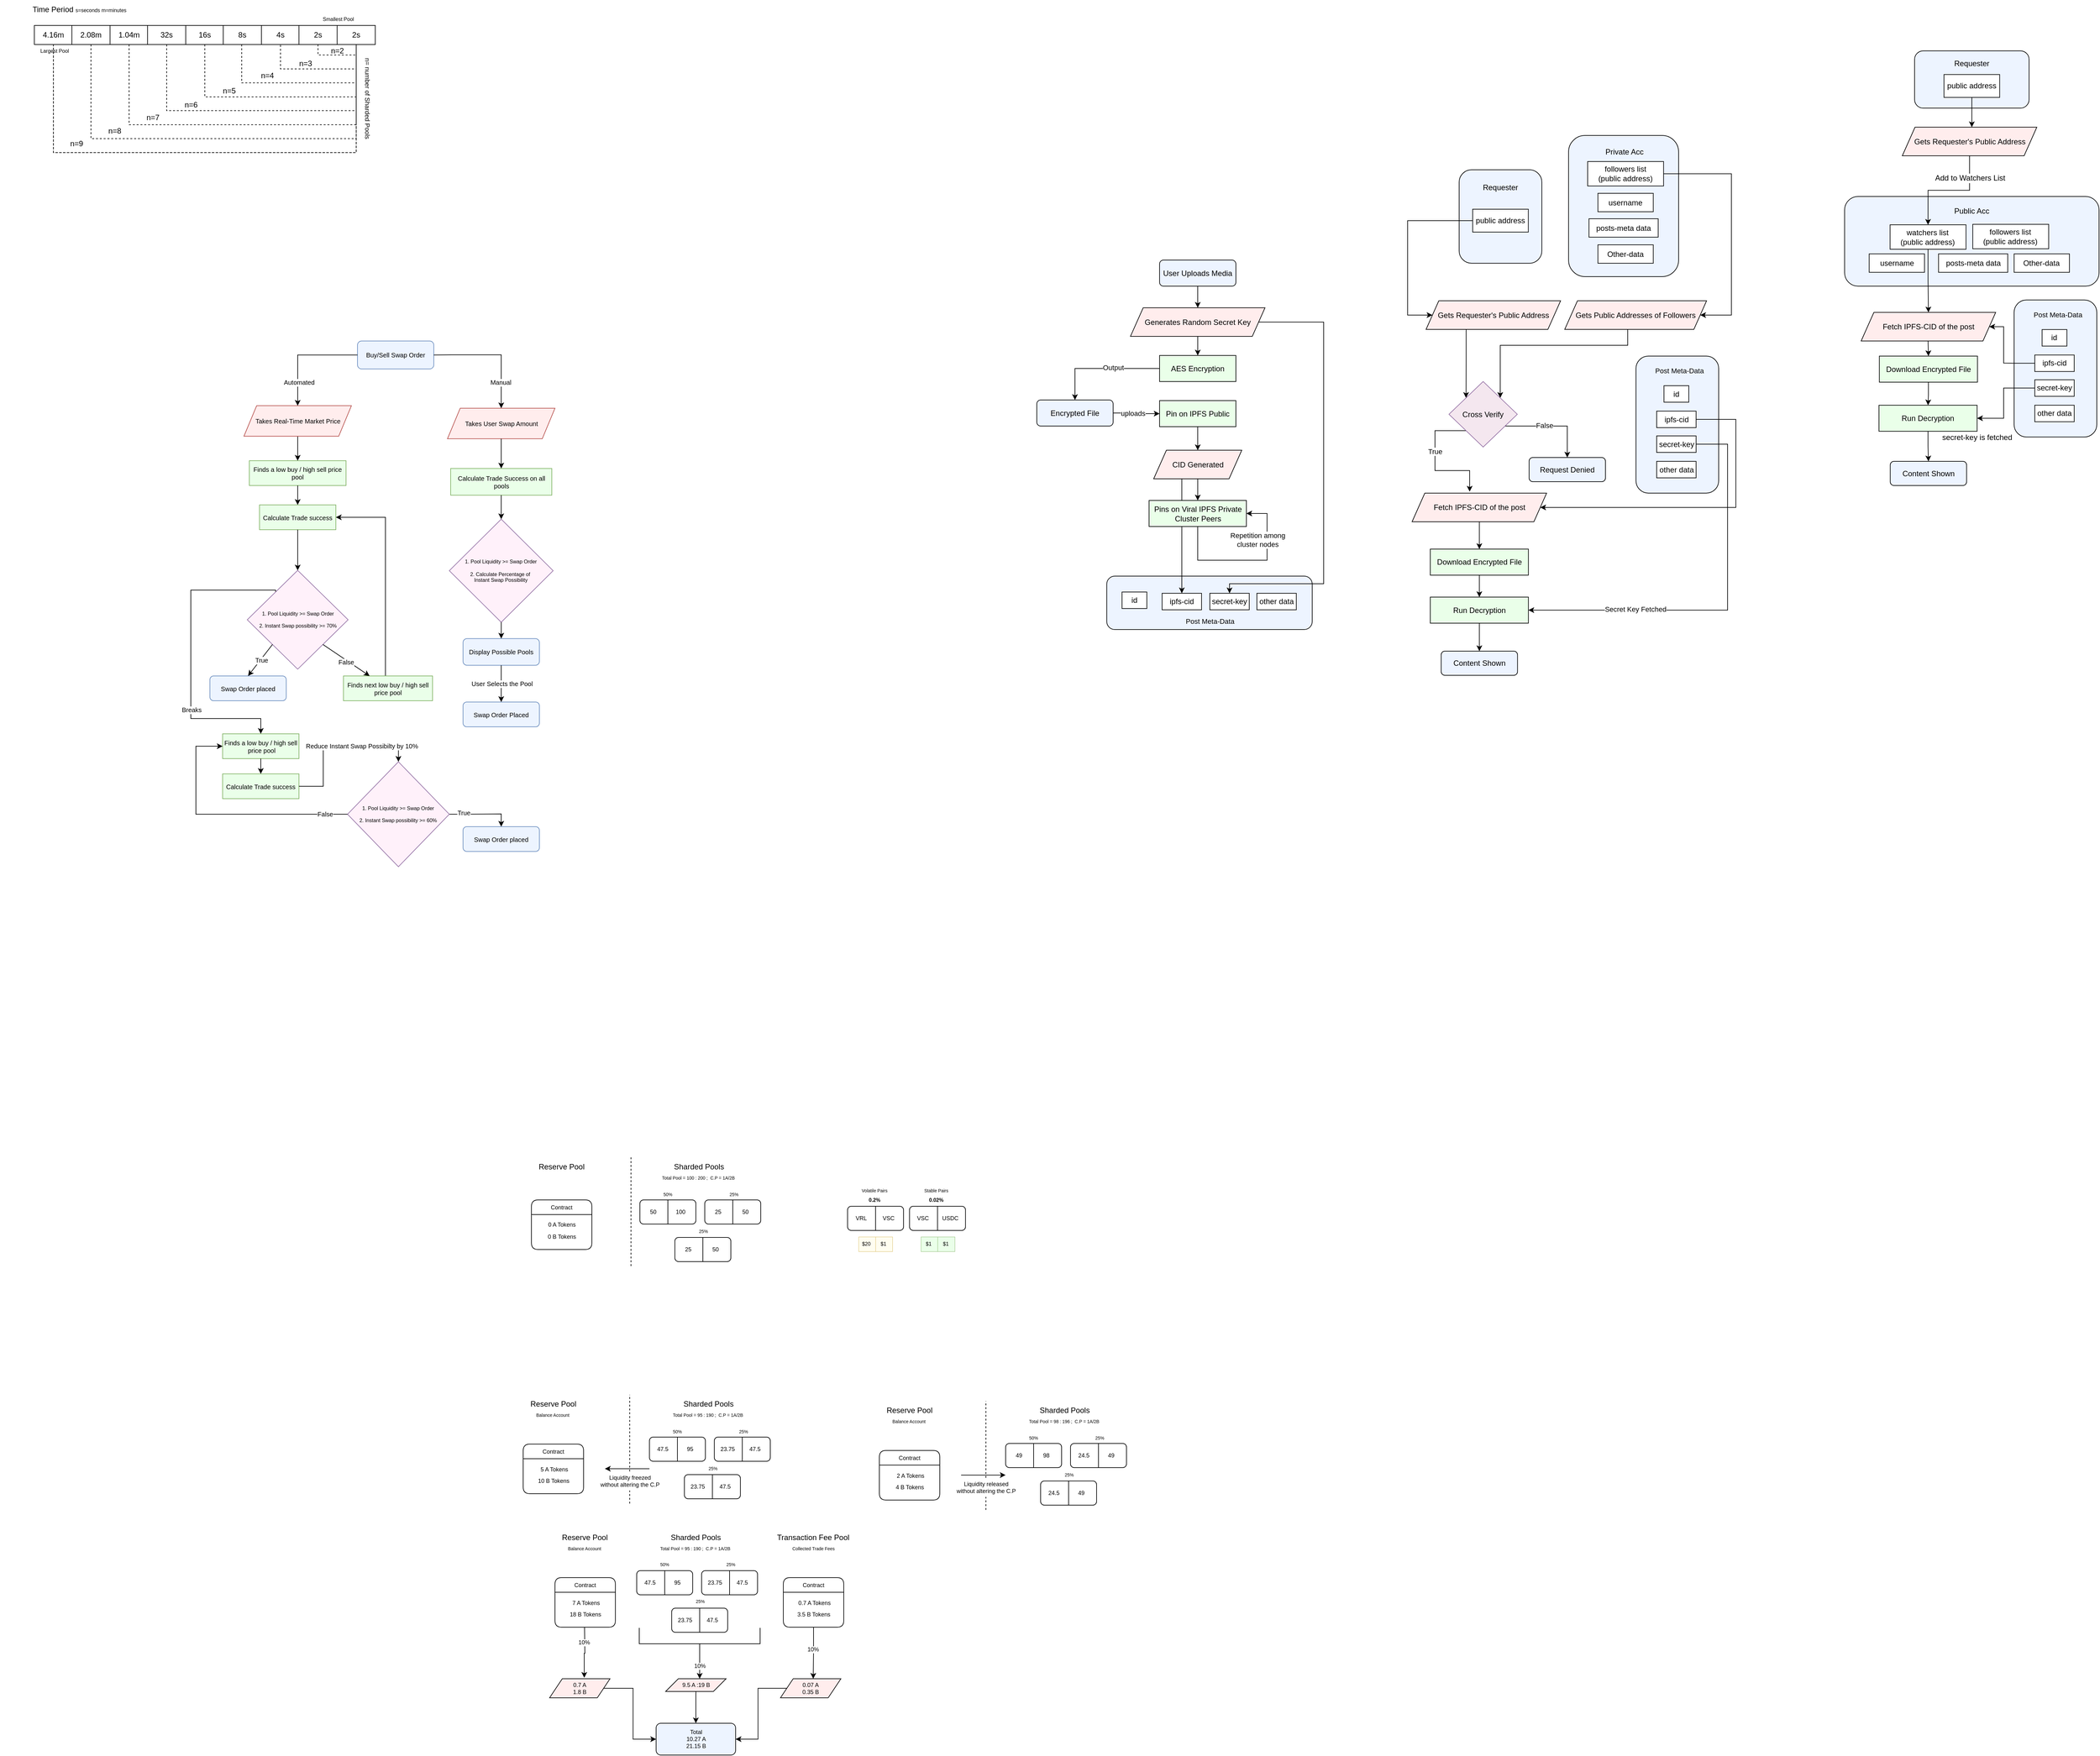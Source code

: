 <mxfile version="16.5.1" type="device"><diagram id="J2kwJdKi-ulCL18LsPcU" name="Page-1"><mxGraphModel dx="1720" dy="1082" grid="1" gridSize="10" guides="1" tooltips="1" connect="1" arrows="1" fold="1" page="1" pageScale="1" pageWidth="10000" pageHeight="10000" math="0" shadow="0"><root><mxCell id="0"/><mxCell id="1" parent="0"/><mxCell id="_b_0L1M0DhmUhy5jPqJh-88" value="" style="rounded=1;whiteSpace=wrap;html=1;fillColor=#EDF4FF;fontStyle=1" parent="1" vertex="1"><mxGeometry x="3210" y="270" width="180" height="90" as="geometry"/></mxCell><mxCell id="_b_0L1M0DhmUhy5jPqJh-44" value="" style="rounded=1;whiteSpace=wrap;html=1;fillColor=#EDF4FF;fontStyle=1" parent="1" vertex="1"><mxGeometry x="2494" y="457" width="130" height="147" as="geometry"/></mxCell><mxCell id="_b_0L1M0DhmUhy5jPqJh-45" value="" style="rounded=1;whiteSpace=wrap;html=1;fillColor=#EDF4FF;" parent="1" vertex="1"><mxGeometry x="2666" y="403" width="173" height="222" as="geometry"/></mxCell><mxCell id="_b_0L1M0DhmUhy5jPqJh-27" value="" style="rounded=1;whiteSpace=wrap;html=1;fillColor=#EDF4FF;" parent="1" vertex="1"><mxGeometry x="1940" y="1096" width="323" height="84" as="geometry"/></mxCell><mxCell id="_b_0L1M0DhmUhy5jPqJh-24" style="edgeStyle=elbowEdgeStyle;rounded=0;orthogonalLoop=1;jettySize=auto;html=1;" parent="1" source="_b_0L1M0DhmUhy5jPqJh-16" target="_b_0L1M0DhmUhy5jPqJh-31" edge="1"><mxGeometry relative="1" as="geometry"><mxPoint x="1970.429" y="1170" as="targetPoint"/></mxGeometry></mxCell><mxCell id="p6wsTPxF0RV3t22LhQW4-65" value="4.16m" style="text;html=1;strokeColor=default;fillColor=default;align=center;verticalAlign=middle;whiteSpace=wrap;rounded=0;" parent="1" vertex="1"><mxGeometry x="254" y="230" width="60" height="30" as="geometry"/></mxCell><mxCell id="p6wsTPxF0RV3t22LhQW4-66" value="2.08m" style="text;html=1;strokeColor=default;fillColor=default;align=center;verticalAlign=middle;whiteSpace=wrap;rounded=0;" parent="1" vertex="1"><mxGeometry x="313" y="230" width="60" height="30" as="geometry"/></mxCell><mxCell id="p6wsTPxF0RV3t22LhQW4-67" value="1.04m" style="text;html=1;strokeColor=default;fillColor=default;align=center;verticalAlign=middle;whiteSpace=wrap;rounded=0;" parent="1" vertex="1"><mxGeometry x="373" y="230" width="60" height="30" as="geometry"/></mxCell><mxCell id="p6wsTPxF0RV3t22LhQW4-68" value="32s" style="text;html=1;strokeColor=default;fillColor=default;align=center;verticalAlign=middle;whiteSpace=wrap;rounded=0;" parent="1" vertex="1"><mxGeometry x="432" y="230" width="60" height="30" as="geometry"/></mxCell><mxCell id="p6wsTPxF0RV3t22LhQW4-69" value="16s" style="text;html=1;strokeColor=default;fillColor=default;align=center;verticalAlign=middle;whiteSpace=wrap;rounded=0;" parent="1" vertex="1"><mxGeometry x="492" y="230" width="60" height="30" as="geometry"/></mxCell><mxCell id="p6wsTPxF0RV3t22LhQW4-70" value="8s" style="text;html=1;strokeColor=default;fillColor=default;align=center;verticalAlign=middle;whiteSpace=wrap;rounded=0;" parent="1" vertex="1"><mxGeometry x="551" y="230" width="60" height="30" as="geometry"/></mxCell><mxCell id="p6wsTPxF0RV3t22LhQW4-71" value="4s" style="text;html=1;align=center;verticalAlign=middle;whiteSpace=wrap;rounded=0;fillColor=default;strokeColor=default;" parent="1" vertex="1"><mxGeometry x="611" y="230" width="60" height="30" as="geometry"/></mxCell><mxCell id="p6wsTPxF0RV3t22LhQW4-72" value="2s" style="text;html=1;strokeColor=default;fillColor=default;align=center;verticalAlign=middle;whiteSpace=wrap;rounded=0;" parent="1" vertex="1"><mxGeometry x="670" y="230" width="60" height="30" as="geometry"/></mxCell><mxCell id="p6wsTPxF0RV3t22LhQW4-73" value="2s" style="text;html=1;strokeColor=default;fillColor=default;align=center;verticalAlign=middle;whiteSpace=wrap;rounded=0;" parent="1" vertex="1"><mxGeometry x="730" y="230" width="60" height="30" as="geometry"/></mxCell><mxCell id="p6wsTPxF0RV3t22LhQW4-78" value="Time Period&amp;nbsp;&lt;font style=&quot;font-size: 8px&quot;&gt;s=seconds m=minutes&lt;/font&gt;" style="text;html=1;strokeColor=none;fillColor=none;align=center;verticalAlign=middle;whiteSpace=wrap;rounded=0;" parent="1" vertex="1"><mxGeometry x="200" y="190" width="250" height="30" as="geometry"/></mxCell><mxCell id="p6wsTPxF0RV3t22LhQW4-98" value="n= number of Sharded Pools" style="text;html=1;strokeColor=none;fillColor=none;align=center;verticalAlign=middle;whiteSpace=wrap;rounded=0;rotation=90;fontSize=10;" parent="1" vertex="1"><mxGeometry x="688" y="330" width="180" height="30" as="geometry"/></mxCell><mxCell id="p6wsTPxF0RV3t22LhQW4-101" value="Largest Pool" style="text;html=1;strokeColor=none;fillColor=none;align=center;verticalAlign=middle;whiteSpace=wrap;rounded=0;fontSize=8;rotation=0;" parent="1" vertex="1"><mxGeometry x="256" y="255.0" width="60" height="30" as="geometry"/></mxCell><mxCell id="p6wsTPxF0RV3t22LhQW4-102" value="Smallest Pool" style="text;html=1;strokeColor=none;fillColor=none;align=center;verticalAlign=middle;whiteSpace=wrap;rounded=0;fontSize=8;rotation=0;" parent="1" vertex="1"><mxGeometry x="702" y="205" width="60" height="30" as="geometry"/></mxCell><mxCell id="p6wsTPxF0RV3t22LhQW4-105" value="" style="group;strokeColor=default;dashed=1;container=0;" parent="1" vertex="1" connectable="0"><mxGeometry x="284" y="260" width="476" height="170" as="geometry"/></mxCell><mxCell id="p6wsTPxF0RV3t22LhQW4-93" style="edgeStyle=orthogonalEdgeStyle;rounded=0;sketch=0;orthogonalLoop=1;jettySize=auto;html=1;entryX=0.5;entryY=1;entryDx=0;entryDy=0;shadow=0;endArrow=none;endFill=0;dashed=1;" parent="1" source="p6wsTPxF0RV3t22LhQW4-65" target="p6wsTPxF0RV3t22LhQW4-73" edge="1"><mxGeometry relative="1" as="geometry"><Array as="points"><mxPoint x="284" y="430"/><mxPoint x="760" y="430"/></Array></mxGeometry></mxCell><mxCell id="p6wsTPxF0RV3t22LhQW4-92" style="edgeStyle=orthogonalEdgeStyle;rounded=0;sketch=0;orthogonalLoop=1;jettySize=auto;html=1;entryX=0.5;entryY=1;entryDx=0;entryDy=0;shadow=0;endArrow=none;endFill=0;dashed=1;" parent="1" source="p6wsTPxF0RV3t22LhQW4-66" target="p6wsTPxF0RV3t22LhQW4-73" edge="1"><mxGeometry relative="1" as="geometry"><Array as="points"><mxPoint x="343" y="408.065"/><mxPoint x="760" y="408.065"/></Array></mxGeometry></mxCell><mxCell id="p6wsTPxF0RV3t22LhQW4-91" style="edgeStyle=orthogonalEdgeStyle;rounded=0;sketch=0;orthogonalLoop=1;jettySize=auto;html=1;entryX=0.5;entryY=1;entryDx=0;entryDy=0;shadow=0;endArrow=none;endFill=0;dashed=1;" parent="1" source="p6wsTPxF0RV3t22LhQW4-67" target="p6wsTPxF0RV3t22LhQW4-73" edge="1"><mxGeometry relative="1" as="geometry"><Array as="points"><mxPoint x="403" y="386.129"/><mxPoint x="760" y="386.129"/></Array></mxGeometry></mxCell><mxCell id="p6wsTPxF0RV3t22LhQW4-89" style="edgeStyle=orthogonalEdgeStyle;rounded=0;orthogonalLoop=1;jettySize=auto;html=1;endArrow=none;endFill=0;shadow=0;sketch=0;entryX=0.5;entryY=1;entryDx=0;entryDy=0;dashed=1;" parent="1" source="p6wsTPxF0RV3t22LhQW4-68" target="p6wsTPxF0RV3t22LhQW4-73" edge="1"><mxGeometry relative="1" as="geometry"><mxPoint x="760" y="221.613" as="targetPoint"/><Array as="points"><mxPoint x="462" y="363.962"/><mxPoint x="760" y="363.962"/></Array></mxGeometry></mxCell><mxCell id="p6wsTPxF0RV3t22LhQW4-86" style="edgeStyle=orthogonalEdgeStyle;rounded=0;orthogonalLoop=1;jettySize=auto;html=1;endArrow=none;endFill=0;shadow=0;sketch=0;entryX=0.5;entryY=1;entryDx=0;entryDy=0;dashed=1;" parent="1" source="p6wsTPxF0RV3t22LhQW4-69" target="p6wsTPxF0RV3t22LhQW4-73" edge="1"><mxGeometry relative="1" as="geometry"><mxPoint x="760" y="221.613" as="targetPoint"/><Array as="points"><mxPoint x="522" y="342.385"/><mxPoint x="760" y="342.385"/></Array></mxGeometry></mxCell><mxCell id="p6wsTPxF0RV3t22LhQW4-83" style="edgeStyle=orthogonalEdgeStyle;rounded=0;orthogonalLoop=1;jettySize=auto;html=1;entryX=0.5;entryY=1;entryDx=0;entryDy=0;endArrow=none;endFill=0;shadow=0;sketch=0;dashed=1;" parent="1" source="p6wsTPxF0RV3t22LhQW4-70" target="p6wsTPxF0RV3t22LhQW4-73" edge="1"><mxGeometry relative="1" as="geometry"><Array as="points"><mxPoint x="580" y="320.323"/><mxPoint x="760" y="320.323"/></Array></mxGeometry></mxCell><mxCell id="p6wsTPxF0RV3t22LhQW4-79" style="edgeStyle=orthogonalEdgeStyle;rounded=0;orthogonalLoop=1;jettySize=auto;html=1;entryX=0.5;entryY=1;entryDx=0;entryDy=0;endArrow=none;endFill=0;dashed=1;" parent="1" source="p6wsTPxF0RV3t22LhQW4-73" target="p6wsTPxF0RV3t22LhQW4-72" edge="1"><mxGeometry relative="1" as="geometry"><Array as="points"><mxPoint x="760" y="276.452"/><mxPoint x="700" y="276.452"/></Array></mxGeometry></mxCell><mxCell id="p6wsTPxF0RV3t22LhQW4-81" style="edgeStyle=orthogonalEdgeStyle;rounded=0;orthogonalLoop=1;jettySize=auto;html=1;entryX=0.5;entryY=1;entryDx=0;entryDy=0;endArrow=none;endFill=0;shadow=0;sketch=0;dashed=1;" parent="1" source="p6wsTPxF0RV3t22LhQW4-73" target="p6wsTPxF0RV3t22LhQW4-71" edge="1"><mxGeometry relative="1" as="geometry"><Array as="points"><mxPoint x="760" y="298.387"/><mxPoint x="641" y="298.387"/></Array></mxGeometry></mxCell><mxCell id="p6wsTPxF0RV3t22LhQW4-80" value="n=2" style="text;html=1;align=center;verticalAlign=middle;resizable=0;points=[];autosize=1;strokeColor=none;fillColor=none;" parent="1" vertex="1"><mxGeometry x="710" y="260" width="40" height="20" as="geometry"/></mxCell><mxCell id="p6wsTPxF0RV3t22LhQW4-82" value="n=3" style="text;html=1;align=center;verticalAlign=middle;resizable=0;points=[];autosize=1;strokeColor=none;fillColor=none;" parent="1" vertex="1"><mxGeometry x="660" y="279.614" width="40" height="20" as="geometry"/></mxCell><mxCell id="p6wsTPxF0RV3t22LhQW4-84" value="n=4" style="text;html=1;align=center;verticalAlign=middle;resizable=0;points=[];autosize=1;strokeColor=none;fillColor=none;" parent="1" vertex="1"><mxGeometry x="600" y="299.232" width="40" height="20" as="geometry"/></mxCell><mxCell id="p6wsTPxF0RV3t22LhQW4-87" value="n=5" style="text;html=1;align=center;verticalAlign=middle;resizable=0;points=[];autosize=1;strokeColor=none;fillColor=none;" parent="1" vertex="1"><mxGeometry x="540" y="323.191" width="40" height="20" as="geometry"/></mxCell><mxCell id="p6wsTPxF0RV3t22LhQW4-94" value="n=7" style="text;html=1;align=center;verticalAlign=middle;resizable=0;points=[];autosize=1;strokeColor=none;fillColor=none;" parent="1" vertex="1"><mxGeometry x="420" y="364.617" width="40" height="20" as="geometry"/></mxCell><mxCell id="p6wsTPxF0RV3t22LhQW4-95" value="n=6" style="text;html=1;align=center;verticalAlign=middle;resizable=0;points=[];autosize=1;strokeColor=none;fillColor=none;" parent="1" vertex="1"><mxGeometry x="480" y="345.001" width="40" height="20" as="geometry"/></mxCell><mxCell id="p6wsTPxF0RV3t22LhQW4-96" value="n=8" style="text;html=1;align=center;verticalAlign=middle;resizable=0;points=[];autosize=1;strokeColor=none;fillColor=none;" parent="1" vertex="1"><mxGeometry x="360" y="385.536" width="40" height="20" as="geometry"/></mxCell><mxCell id="p6wsTPxF0RV3t22LhQW4-97" value="n=9" style="text;html=1;align=center;verticalAlign=middle;resizable=0;points=[];autosize=1;strokeColor=none;fillColor=none;" parent="1" vertex="1"><mxGeometry x="300" y="406.336" width="40" height="20" as="geometry"/></mxCell><mxCell id="_b_0L1M0DhmUhy5jPqJh-1" value="User Uploads Media" style="rounded=1;whiteSpace=wrap;html=1;fillColor=#EDF4FF;" parent="1" vertex="1"><mxGeometry x="2023" y="599" width="120" height="41" as="geometry"/></mxCell><mxCell id="_b_0L1M0DhmUhy5jPqJh-4" value="Generates Random Secret Key" style="shape=parallelogram;perimeter=parallelogramPerimeter;whiteSpace=wrap;html=1;fixedSize=1;rounded=0;fillColor=#FFEDED;" parent="1" vertex="1"><mxGeometry x="1977.25" y="674" width="211.5" height="45" as="geometry"/></mxCell><mxCell id="_b_0L1M0DhmUhy5jPqJh-5" value="" style="edgeStyle=orthogonalEdgeStyle;rounded=0;orthogonalLoop=1;jettySize=auto;html=1;" parent="1" source="_b_0L1M0DhmUhy5jPqJh-1" target="_b_0L1M0DhmUhy5jPqJh-4" edge="1"><mxGeometry relative="1" as="geometry"/></mxCell><mxCell id="_b_0L1M0DhmUhy5jPqJh-7" value="AES Encryption" style="rounded=0;whiteSpace=wrap;html=1;fillColor=#EAFFE9;" parent="1" vertex="1"><mxGeometry x="2023" y="749" width="120" height="41" as="geometry"/></mxCell><mxCell id="_b_0L1M0DhmUhy5jPqJh-8" value="" style="edgeStyle=orthogonalEdgeStyle;rounded=0;orthogonalLoop=1;jettySize=auto;html=1;" parent="1" source="_b_0L1M0DhmUhy5jPqJh-4" target="_b_0L1M0DhmUhy5jPqJh-7" edge="1"><mxGeometry relative="1" as="geometry"/></mxCell><mxCell id="_b_0L1M0DhmUhy5jPqJh-12" value="Encrypted File" style="rounded=1;whiteSpace=wrap;html=1;fillColor=#EDF4FF;" parent="1" vertex="1"><mxGeometry x="1830" y="819" width="120" height="41" as="geometry"/></mxCell><mxCell id="_b_0L1M0DhmUhy5jPqJh-11" value="" style="edgeStyle=orthogonalEdgeStyle;rounded=0;orthogonalLoop=1;jettySize=auto;html=1;entryX=0.5;entryY=0;entryDx=0;entryDy=0;" parent="1" source="_b_0L1M0DhmUhy5jPqJh-7" target="_b_0L1M0DhmUhy5jPqJh-12" edge="1"><mxGeometry relative="1" as="geometry"><mxPoint x="1942" y="825" as="targetPoint"/></mxGeometry></mxCell><mxCell id="_b_0L1M0DhmUhy5jPqJh-13" value="Output" style="edgeLabel;html=1;align=center;verticalAlign=middle;resizable=0;points=[];" parent="_b_0L1M0DhmUhy5jPqJh-11" vertex="1" connectable="0"><mxGeometry x="-0.202" y="-2" relative="1" as="geometry"><mxPoint as="offset"/></mxGeometry></mxCell><mxCell id="_b_0L1M0DhmUhy5jPqJh-14" value="Pin on IPFS Public" style="rounded=0;whiteSpace=wrap;html=1;fillColor=#EAFFE9;" parent="1" vertex="1"><mxGeometry x="2023" y="820" width="120" height="41" as="geometry"/></mxCell><mxCell id="_b_0L1M0DhmUhy5jPqJh-23" style="edgeStyle=orthogonalEdgeStyle;rounded=0;orthogonalLoop=1;jettySize=auto;html=1;entryX=0;entryY=0.5;entryDx=0;entryDy=0;exitX=1;exitY=0.5;exitDx=0;exitDy=0;" parent="1" source="_b_0L1M0DhmUhy5jPqJh-12" target="_b_0L1M0DhmUhy5jPqJh-14" edge="1"><mxGeometry relative="1" as="geometry"/></mxCell><mxCell id="_b_0L1M0DhmUhy5jPqJh-37" value="uploads" style="edgeLabel;html=1;align=center;verticalAlign=middle;resizable=0;points=[];" parent="_b_0L1M0DhmUhy5jPqJh-23" vertex="1" connectable="0"><mxGeometry x="-0.354" relative="1" as="geometry"><mxPoint x="7" as="offset"/></mxGeometry></mxCell><mxCell id="_b_0L1M0DhmUhy5jPqJh-16" value="CID Generated" style="shape=parallelogram;perimeter=parallelogramPerimeter;whiteSpace=wrap;html=1;fixedSize=1;rounded=0;fillColor=#FFEDED;" parent="1" vertex="1"><mxGeometry x="2013.75" y="898" width="138.5" height="45" as="geometry"/></mxCell><mxCell id="_b_0L1M0DhmUhy5jPqJh-21" value="" style="edgeStyle=orthogonalEdgeStyle;rounded=0;orthogonalLoop=1;jettySize=auto;html=1;" parent="1" source="_b_0L1M0DhmUhy5jPqJh-14" target="_b_0L1M0DhmUhy5jPqJh-16" edge="1"><mxGeometry relative="1" as="geometry"/></mxCell><mxCell id="_b_0L1M0DhmUhy5jPqJh-18" style="edgeStyle=orthogonalEdgeStyle;rounded=0;orthogonalLoop=1;jettySize=auto;html=1;exitX=0.5;exitY=1;exitDx=0;exitDy=0;entryX=1;entryY=0.5;entryDx=0;entryDy=0;" parent="1" source="_b_0L1M0DhmUhy5jPqJh-17" target="_b_0L1M0DhmUhy5jPqJh-17" edge="1"><mxGeometry relative="1" as="geometry"><mxPoint x="2174" y="998" as="targetPoint"/><mxPoint x="2082" y="1052.0" as="sourcePoint"/><Array as="points"><mxPoint x="2083" y="1071"/><mxPoint x="2192" y="1071"/><mxPoint x="2192" y="998"/></Array></mxGeometry></mxCell><mxCell id="_b_0L1M0DhmUhy5jPqJh-19" value="Repetition among &lt;br&gt;cluster nodes" style="edgeLabel;html=1;align=center;verticalAlign=middle;resizable=0;points=[];" parent="_b_0L1M0DhmUhy5jPqJh-18" vertex="1" connectable="0"><mxGeometry x="-0.186" y="2" relative="1" as="geometry"><mxPoint x="38" y="-30" as="offset"/></mxGeometry></mxCell><mxCell id="_b_0L1M0DhmUhy5jPqJh-17" value="Pins on Viral IPFS Private Cluster Peers" style="rounded=0;whiteSpace=wrap;html=1;fillColor=#EAFFE9;" parent="1" vertex="1"><mxGeometry x="2006.5" y="977" width="153" height="41" as="geometry"/></mxCell><mxCell id="_b_0L1M0DhmUhy5jPqJh-22" value="" style="edgeStyle=orthogonalEdgeStyle;rounded=0;orthogonalLoop=1;jettySize=auto;html=1;" parent="1" source="_b_0L1M0DhmUhy5jPqJh-16" target="_b_0L1M0DhmUhy5jPqJh-17" edge="1"><mxGeometry relative="1" as="geometry"/></mxCell><mxCell id="_b_0L1M0DhmUhy5jPqJh-28" value="Post Meta-Data" style="edgeLabel;html=1;align=center;verticalAlign=middle;resizable=0;points=[];labelBackgroundColor=none;" parent="1" vertex="1" connectable="0"><mxGeometry x="2101.5" y="1167" as="geometry"/></mxCell><mxCell id="_b_0L1M0DhmUhy5jPqJh-29" value="id" style="rounded=0;whiteSpace=wrap;html=1;" parent="1" vertex="1"><mxGeometry x="1964" y="1121" width="39" height="26" as="geometry"/></mxCell><mxCell id="_b_0L1M0DhmUhy5jPqJh-30" value="secret-key" style="rounded=0;whiteSpace=wrap;html=1;" parent="1" vertex="1"><mxGeometry x="2102" y="1123" width="62" height="26" as="geometry"/></mxCell><mxCell id="_b_0L1M0DhmUhy5jPqJh-25" style="rounded=0;orthogonalLoop=1;jettySize=auto;html=1;entryX=0.5;entryY=0;entryDx=0;entryDy=0;edgeStyle=orthogonalEdgeStyle;" parent="1" source="_b_0L1M0DhmUhy5jPqJh-4" target="_b_0L1M0DhmUhy5jPqJh-30" edge="1"><mxGeometry relative="1" as="geometry"><mxPoint x="2238" y="1176" as="targetPoint"/><Array as="points"><mxPoint x="2281" y="697"/><mxPoint x="2281" y="1108"/><mxPoint x="2133" y="1108"/></Array></mxGeometry></mxCell><mxCell id="_b_0L1M0DhmUhy5jPqJh-31" value="ipfs-cid" style="rounded=0;whiteSpace=wrap;html=1;" parent="1" vertex="1"><mxGeometry x="2027" y="1123" width="62" height="26" as="geometry"/></mxCell><mxCell id="_b_0L1M0DhmUhy5jPqJh-32" value="other data" style="rounded=0;whiteSpace=wrap;html=1;" parent="1" vertex="1"><mxGeometry x="2176" y="1123" width="62" height="26" as="geometry"/></mxCell><mxCell id="_b_0L1M0DhmUhy5jPqJh-58" value="" style="edgeStyle=orthogonalEdgeStyle;rounded=0;orthogonalLoop=1;jettySize=auto;html=1;entryX=0;entryY=0;entryDx=0;entryDy=0;" parent="1" source="_b_0L1M0DhmUhy5jPqJh-42" target="_b_0L1M0DhmUhy5jPqJh-57" edge="1"><mxGeometry relative="1" as="geometry"><Array as="points"><mxPoint x="2505" y="756"/><mxPoint x="2505" y="756"/></Array></mxGeometry></mxCell><mxCell id="_b_0L1M0DhmUhy5jPqJh-42" value="Gets Requester's Public Address" style="shape=parallelogram;perimeter=parallelogramPerimeter;whiteSpace=wrap;html=1;fixedSize=1;rounded=0;fillColor=#FFEDED;" parent="1" vertex="1"><mxGeometry x="2442" y="663" width="211.5" height="45" as="geometry"/></mxCell><mxCell id="_b_0L1M0DhmUhy5jPqJh-60" style="edgeStyle=orthogonalEdgeStyle;rounded=0;orthogonalLoop=1;jettySize=auto;html=1;entryX=1;entryY=0;entryDx=0;entryDy=0;" parent="1" source="_b_0L1M0DhmUhy5jPqJh-43" target="_b_0L1M0DhmUhy5jPqJh-57" edge="1"><mxGeometry relative="1" as="geometry"><Array as="points"><mxPoint x="2759" y="733"/><mxPoint x="2559" y="733"/></Array></mxGeometry></mxCell><mxCell id="_b_0L1M0DhmUhy5jPqJh-43" value="Gets Public Addresses of Followers" style="shape=parallelogram;perimeter=parallelogramPerimeter;whiteSpace=wrap;html=1;fixedSize=1;rounded=0;fillColor=#FFEDED;" parent="1" vertex="1"><mxGeometry x="2660" y="663" width="223" height="45" as="geometry"/></mxCell><mxCell id="_b_0L1M0DhmUhy5jPqJh-50" style="edgeStyle=orthogonalEdgeStyle;rounded=0;orthogonalLoop=1;jettySize=auto;html=1;exitX=0;exitY=0.5;exitDx=0;exitDy=0;entryX=0;entryY=0.5;entryDx=0;entryDy=0;" parent="1" source="_b_0L1M0DhmUhy5jPqJh-46" target="_b_0L1M0DhmUhy5jPqJh-42" edge="1"><mxGeometry relative="1" as="geometry"><Array as="points"><mxPoint x="2413" y="537"/><mxPoint x="2413" y="686"/></Array></mxGeometry></mxCell><mxCell id="_b_0L1M0DhmUhy5jPqJh-52" style="edgeStyle=orthogonalEdgeStyle;rounded=0;orthogonalLoop=1;jettySize=auto;html=1;entryX=1;entryY=0.5;entryDx=0;entryDy=0;exitX=1;exitY=0.5;exitDx=0;exitDy=0;" parent="1" source="_b_0L1M0DhmUhy5jPqJh-47" target="_b_0L1M0DhmUhy5jPqJh-43" edge="1"><mxGeometry relative="1" as="geometry"><mxPoint x="2873" y="438" as="sourcePoint"/><mxPoint x="2752.637" y="782.5" as="targetPoint"/><Array as="points"><mxPoint x="2922" y="463"/><mxPoint x="2922" y="685"/></Array></mxGeometry></mxCell><mxCell id="_b_0L1M0DhmUhy5jPqJh-61" style="rounded=0;orthogonalLoop=1;jettySize=auto;html=1;exitX=1;exitY=1;exitDx=0;exitDy=0;entryX=0.5;entryY=0;entryDx=0;entryDy=0;edgeStyle=orthogonalEdgeStyle;" parent="1" source="_b_0L1M0DhmUhy5jPqJh-57" target="_b_0L1M0DhmUhy5jPqJh-62" edge="1"><mxGeometry relative="1" as="geometry"><mxPoint x="2720" y="890" as="targetPoint"/><Array as="points"><mxPoint x="2664" y="860"/></Array></mxGeometry></mxCell><mxCell id="_b_0L1M0DhmUhy5jPqJh-63" value="False" style="edgeLabel;html=1;align=center;verticalAlign=middle;resizable=0;points=[];" parent="_b_0L1M0DhmUhy5jPqJh-61" vertex="1" connectable="0"><mxGeometry x="-0.062" y="1" relative="1" as="geometry"><mxPoint as="offset"/></mxGeometry></mxCell><mxCell id="_b_0L1M0DhmUhy5jPqJh-64" value="True" style="edgeStyle=orthogonalEdgeStyle;rounded=0;orthogonalLoop=1;jettySize=auto;html=1;entryX=0.428;entryY=-0.053;entryDx=0;entryDy=0;entryPerimeter=0;exitX=0;exitY=1;exitDx=0;exitDy=0;" parent="1" source="_b_0L1M0DhmUhy5jPqJh-57" target="_b_0L1M0DhmUhy5jPqJh-77" edge="1"><mxGeometry x="-0.181" relative="1" as="geometry"><mxPoint x="2455" y="979" as="targetPoint"/><Array as="points"><mxPoint x="2456" y="867"/><mxPoint x="2456" y="930"/><mxPoint x="2511" y="930"/></Array><mxPoint as="offset"/></mxGeometry></mxCell><mxCell id="_b_0L1M0DhmUhy5jPqJh-57" value="Cross Verify" style="rhombus;whiteSpace=wrap;html=1;fillColor=#F4E7EF;rounded=0;strokeColor=#9673a6;" parent="1" vertex="1"><mxGeometry x="2478" y="790" width="107.43" height="103" as="geometry"/></mxCell><mxCell id="_b_0L1M0DhmUhy5jPqJh-62" value="Request Denied" style="rounded=1;whiteSpace=wrap;html=1;labelBackgroundColor=none;fillColor=#EDF4FF;" parent="1" vertex="1"><mxGeometry x="2604" y="909.5" width="120" height="38" as="geometry"/></mxCell><mxCell id="_b_0L1M0DhmUhy5jPqJh-65" value="" style="rounded=1;whiteSpace=wrap;html=1;fillColor=#EDF4FF;" parent="1" vertex="1"><mxGeometry x="2772" y="750" width="130" height="215.5" as="geometry"/></mxCell><mxCell id="_b_0L1M0DhmUhy5jPqJh-66" value="Post Meta-Data" style="edgeLabel;html=1;align=center;verticalAlign=middle;resizable=0;points=[];labelBackgroundColor=none;" parent="1" vertex="1" connectable="0"><mxGeometry x="2849" y="769.5" as="geometry"><mxPoint x="-9" y="3" as="offset"/></mxGeometry></mxCell><mxCell id="_b_0L1M0DhmUhy5jPqJh-67" value="id" style="rounded=0;whiteSpace=wrap;html=1;" parent="1" vertex="1"><mxGeometry x="2816" y="796.5" width="39" height="26" as="geometry"/></mxCell><mxCell id="_b_0L1M0DhmUhy5jPqJh-83" style="edgeStyle=orthogonalEdgeStyle;rounded=0;orthogonalLoop=1;jettySize=auto;html=1;entryX=1;entryY=0.5;entryDx=0;entryDy=0;" parent="1" source="_b_0L1M0DhmUhy5jPqJh-68" target="_b_0L1M0DhmUhy5jPqJh-81" edge="1"><mxGeometry relative="1" as="geometry"><Array as="points"><mxPoint x="2916" y="889"/><mxPoint x="2916" y="1150"/></Array></mxGeometry></mxCell><mxCell id="_b_0L1M0DhmUhy5jPqJh-84" value="Secret Key Fetched" style="edgeLabel;html=1;align=center;verticalAlign=middle;resizable=0;points=[];" parent="_b_0L1M0DhmUhy5jPqJh-83" vertex="1" connectable="0"><mxGeometry x="0.461" y="-2" relative="1" as="geometry"><mxPoint as="offset"/></mxGeometry></mxCell><mxCell id="_b_0L1M0DhmUhy5jPqJh-68" value="secret-key" style="rounded=0;whiteSpace=wrap;html=1;" parent="1" vertex="1"><mxGeometry x="2804.5" y="875.5" width="62" height="26" as="geometry"/></mxCell><mxCell id="_b_0L1M0DhmUhy5jPqJh-78" style="edgeStyle=orthogonalEdgeStyle;rounded=0;orthogonalLoop=1;jettySize=auto;html=1;entryX=1;entryY=0.5;entryDx=0;entryDy=0;" parent="1" source="_b_0L1M0DhmUhy5jPqJh-69" target="_b_0L1M0DhmUhy5jPqJh-77" edge="1"><mxGeometry relative="1" as="geometry"><mxPoint x="2598" y="1054" as="targetPoint"/><Array as="points"><mxPoint x="2929" y="850"/><mxPoint x="2929" y="988"/></Array></mxGeometry></mxCell><mxCell id="_b_0L1M0DhmUhy5jPqJh-69" value="ipfs-cid" style="rounded=0;whiteSpace=wrap;html=1;" parent="1" vertex="1"><mxGeometry x="2804.5" y="836.5" width="62" height="26" as="geometry"/></mxCell><mxCell id="_b_0L1M0DhmUhy5jPqJh-70" value="other data" style="rounded=0;whiteSpace=wrap;html=1;" parent="1" vertex="1"><mxGeometry x="2804.5" y="915.5" width="62" height="26" as="geometry"/></mxCell><mxCell id="_b_0L1M0DhmUhy5jPqJh-80" value="" style="edgeStyle=orthogonalEdgeStyle;rounded=0;orthogonalLoop=1;jettySize=auto;html=1;" parent="1" source="_b_0L1M0DhmUhy5jPqJh-77" target="_b_0L1M0DhmUhy5jPqJh-79" edge="1"><mxGeometry relative="1" as="geometry"/></mxCell><mxCell id="_b_0L1M0DhmUhy5jPqJh-77" value="Fetch IPFS-CID of the post" style="shape=parallelogram;perimeter=parallelogramPerimeter;whiteSpace=wrap;html=1;fixedSize=1;rounded=0;fillColor=#FFEDED;" parent="1" vertex="1"><mxGeometry x="2420" y="965.5" width="211.5" height="45" as="geometry"/></mxCell><mxCell id="_b_0L1M0DhmUhy5jPqJh-82" value="" style="edgeStyle=orthogonalEdgeStyle;rounded=0;orthogonalLoop=1;jettySize=auto;html=1;" parent="1" source="_b_0L1M0DhmUhy5jPqJh-79" target="_b_0L1M0DhmUhy5jPqJh-81" edge="1"><mxGeometry relative="1" as="geometry"/></mxCell><mxCell id="_b_0L1M0DhmUhy5jPqJh-79" value="Download Encrypted File" style="rounded=0;whiteSpace=wrap;html=1;fillColor=#EAFFE9;" parent="1" vertex="1"><mxGeometry x="2448.62" y="1053.5" width="154.25" height="41" as="geometry"/></mxCell><mxCell id="_b_0L1M0DhmUhy5jPqJh-86" value="" style="edgeStyle=orthogonalEdgeStyle;rounded=0;orthogonalLoop=1;jettySize=auto;html=1;" parent="1" source="_b_0L1M0DhmUhy5jPqJh-81" target="_b_0L1M0DhmUhy5jPqJh-85" edge="1"><mxGeometry relative="1" as="geometry"/></mxCell><mxCell id="_b_0L1M0DhmUhy5jPqJh-81" value="Run Decryption" style="rounded=0;whiteSpace=wrap;html=1;fillColor=#EAFFE9;" parent="1" vertex="1"><mxGeometry x="2448.62" y="1129" width="154.25" height="41" as="geometry"/></mxCell><mxCell id="_b_0L1M0DhmUhy5jPqJh-85" value="Content Shown" style="rounded=1;whiteSpace=wrap;html=1;labelBackgroundColor=none;fillColor=#EDF4FF;" parent="1" vertex="1"><mxGeometry x="2465.75" y="1214" width="120" height="38" as="geometry"/></mxCell><mxCell id="_b_0L1M0DhmUhy5jPqJh-46" value="public address" style="rounded=0;whiteSpace=wrap;html=1;" parent="1" vertex="1"><mxGeometry x="2515.25" y="519" width="87.5" height="36" as="geometry"/></mxCell><mxCell id="_b_0L1M0DhmUhy5jPqJh-47" value="followers list&lt;br&gt;(public address)" style="rounded=0;whiteSpace=wrap;html=1;" parent="1" vertex="1"><mxGeometry x="2696" y="444" width="119.37" height="38.5" as="geometry"/></mxCell><mxCell id="_b_0L1M0DhmUhy5jPqJh-48" value="Requester" style="text;html=1;strokeColor=none;fillColor=none;align=center;verticalAlign=middle;whiteSpace=wrap;rounded=0;labelBackgroundColor=none;" parent="1" vertex="1"><mxGeometry x="2529" y="470" width="60" height="30" as="geometry"/></mxCell><mxCell id="_b_0L1M0DhmUhy5jPqJh-49" value="Private Acc" style="text;html=1;strokeColor=none;fillColor=none;align=center;verticalAlign=middle;whiteSpace=wrap;rounded=0;labelBackgroundColor=none;" parent="1" vertex="1"><mxGeometry x="2698.09" y="414" width="111.5" height="30" as="geometry"/></mxCell><mxCell id="_b_0L1M0DhmUhy5jPqJh-54" value="username" style="rounded=0;whiteSpace=wrap;html=1;" parent="1" vertex="1"><mxGeometry x="2712.19" y="494" width="87" height="29" as="geometry"/></mxCell><mxCell id="_b_0L1M0DhmUhy5jPqJh-55" value="posts-meta data" style="rounded=0;whiteSpace=wrap;html=1;" parent="1" vertex="1"><mxGeometry x="2698.09" y="534" width="108.81" height="29" as="geometry"/></mxCell><mxCell id="_b_0L1M0DhmUhy5jPqJh-56" value="Other-data" style="rounded=0;whiteSpace=wrap;html=1;" parent="1" vertex="1"><mxGeometry x="2712.19" y="575" width="87" height="29" as="geometry"/></mxCell><mxCell id="_b_0L1M0DhmUhy5jPqJh-89" value="" style="rounded=1;whiteSpace=wrap;html=1;fillColor=#EDF4FF;" parent="1" vertex="1"><mxGeometry x="3100" y="499" width="400" height="141" as="geometry"/></mxCell><mxCell id="_b_0L1M0DhmUhy5jPqJh-126" style="edgeStyle=orthogonalEdgeStyle;rounded=0;orthogonalLoop=1;jettySize=auto;html=1;entryX=0.5;entryY=1;entryDx=0;entryDy=0;fontFamily=Helvetica;fontSize=12;fontColor=default;endArrow=none;endFill=0;startArrow=classic;startFill=1;" parent="1" source="_b_0L1M0DhmUhy5jPqJh-91" target="_b_0L1M0DhmUhy5jPqJh-117" edge="1"><mxGeometry relative="1" as="geometry"><Array as="points"><mxPoint x="3300" y="380"/><mxPoint x="3300" y="380"/></Array></mxGeometry></mxCell><mxCell id="_b_0L1M0DhmUhy5jPqJh-127" style="edgeStyle=orthogonalEdgeStyle;rounded=0;orthogonalLoop=1;jettySize=auto;html=1;fontFamily=Helvetica;fontSize=12;fontColor=default;startArrow=none;startFill=0;endArrow=classic;endFill=1;" parent="1" source="_b_0L1M0DhmUhy5jPqJh-91" target="_b_0L1M0DhmUhy5jPqJh-124" edge="1"><mxGeometry relative="1" as="geometry"/></mxCell><mxCell id="_b_0L1M0DhmUhy5jPqJh-128" value="Add to Watchers List" style="edgeLabel;html=1;align=center;verticalAlign=middle;resizable=0;points=[];fontSize=12;fontFamily=Helvetica;fontColor=default;" parent="_b_0L1M0DhmUhy5jPqJh-127" vertex="1" connectable="0"><mxGeometry x="-0.533" y="1" relative="1" as="geometry"><mxPoint x="-1" y="-6" as="offset"/></mxGeometry></mxCell><mxCell id="_b_0L1M0DhmUhy5jPqJh-91" value="Gets Requester's Public Address" style="shape=parallelogram;perimeter=parallelogramPerimeter;whiteSpace=wrap;html=1;fixedSize=1;rounded=0;fillColor=#FFEDED;" parent="1" vertex="1"><mxGeometry x="3190.69" y="390" width="211.5" height="45" as="geometry"/></mxCell><mxCell id="_b_0L1M0DhmUhy5jPqJh-101" value="" style="rounded=1;whiteSpace=wrap;html=1;fillColor=#EDF4FF;" parent="1" vertex="1"><mxGeometry x="3366.46" y="661.75" width="130" height="215.5" as="geometry"/></mxCell><mxCell id="_b_0L1M0DhmUhy5jPqJh-102" value="Post Meta-Data" style="edgeLabel;html=1;align=center;verticalAlign=middle;resizable=0;points=[];labelBackgroundColor=none;" parent="1" vertex="1" connectable="0"><mxGeometry x="3443.46" y="681.25" as="geometry"><mxPoint x="-9" y="3" as="offset"/></mxGeometry></mxCell><mxCell id="_b_0L1M0DhmUhy5jPqJh-103" value="id" style="rounded=0;whiteSpace=wrap;html=1;" parent="1" vertex="1"><mxGeometry x="3410.46" y="708.25" width="39" height="26" as="geometry"/></mxCell><mxCell id="_b_0L1M0DhmUhy5jPqJh-132" style="edgeStyle=orthogonalEdgeStyle;rounded=0;orthogonalLoop=1;jettySize=auto;html=1;entryX=1;entryY=0.5;entryDx=0;entryDy=0;fontFamily=Helvetica;fontSize=12;fontColor=default;startArrow=none;startFill=0;endArrow=classic;endFill=1;" parent="1" source="_b_0L1M0DhmUhy5jPqJh-106" target="_b_0L1M0DhmUhy5jPqJh-115" edge="1"><mxGeometry relative="1" as="geometry"><Array as="points"><mxPoint x="3350" y="800"/><mxPoint x="3350" y="848"/></Array></mxGeometry></mxCell><mxCell id="_b_0L1M0DhmUhy5jPqJh-133" value="secret-key is fetched" style="edgeLabel;html=1;align=center;verticalAlign=middle;resizable=0;points=[];fontSize=12;fontFamily=Helvetica;fontColor=default;" parent="_b_0L1M0DhmUhy5jPqJh-132" vertex="1" connectable="0"><mxGeometry x="0.415" relative="1" as="geometry"><mxPoint x="-41" y="30" as="offset"/></mxGeometry></mxCell><mxCell id="_b_0L1M0DhmUhy5jPqJh-106" value="secret-key" style="rounded=0;whiteSpace=wrap;html=1;" parent="1" vertex="1"><mxGeometry x="3398.96" y="787.25" width="62" height="26" as="geometry"/></mxCell><mxCell id="_b_0L1M0DhmUhy5jPqJh-131" style="edgeStyle=orthogonalEdgeStyle;rounded=0;orthogonalLoop=1;jettySize=auto;html=1;entryX=1;entryY=0.5;entryDx=0;entryDy=0;fontFamily=Helvetica;fontSize=12;fontColor=default;startArrow=none;startFill=0;endArrow=classic;endFill=1;" parent="1" source="_b_0L1M0DhmUhy5jPqJh-108" target="_b_0L1M0DhmUhy5jPqJh-111" edge="1"><mxGeometry relative="1" as="geometry"><Array as="points"><mxPoint x="3368" y="761"/><mxPoint x="3350" y="761"/><mxPoint x="3350" y="723"/></Array></mxGeometry></mxCell><mxCell id="_b_0L1M0DhmUhy5jPqJh-108" value="ipfs-cid" style="rounded=0;whiteSpace=wrap;html=1;" parent="1" vertex="1"><mxGeometry x="3398.96" y="748.25" width="62" height="26" as="geometry"/></mxCell><mxCell id="_b_0L1M0DhmUhy5jPqJh-109" value="other data" style="rounded=0;whiteSpace=wrap;html=1;" parent="1" vertex="1"><mxGeometry x="3398.96" y="827.25" width="62" height="26" as="geometry"/></mxCell><mxCell id="_b_0L1M0DhmUhy5jPqJh-110" value="" style="edgeStyle=orthogonalEdgeStyle;rounded=0;orthogonalLoop=1;jettySize=auto;html=1;" parent="1" target="_b_0L1M0DhmUhy5jPqJh-113" edge="1"><mxGeometry relative="1" as="geometry"><mxPoint x="3231.167" y="725" as="sourcePoint"/></mxGeometry></mxCell><mxCell id="_b_0L1M0DhmUhy5jPqJh-111" value="Fetch IPFS-CID of the post" style="shape=parallelogram;perimeter=parallelogramPerimeter;whiteSpace=wrap;html=1;fixedSize=1;rounded=0;fillColor=#FFEDED;" parent="1" vertex="1"><mxGeometry x="3126" y="681.25" width="211.5" height="45" as="geometry"/></mxCell><mxCell id="_b_0L1M0DhmUhy5jPqJh-112" value="" style="edgeStyle=orthogonalEdgeStyle;rounded=0;orthogonalLoop=1;jettySize=auto;html=1;" parent="1" source="_b_0L1M0DhmUhy5jPqJh-113" target="_b_0L1M0DhmUhy5jPqJh-115" edge="1"><mxGeometry relative="1" as="geometry"/></mxCell><mxCell id="_b_0L1M0DhmUhy5jPqJh-113" value="Download Encrypted File" style="rounded=0;whiteSpace=wrap;html=1;fillColor=#EAFFE9;" parent="1" vertex="1"><mxGeometry x="3154.62" y="750" width="154.25" height="41" as="geometry"/></mxCell><mxCell id="_b_0L1M0DhmUhy5jPqJh-114" value="" style="edgeStyle=orthogonalEdgeStyle;rounded=0;orthogonalLoop=1;jettySize=auto;html=1;" parent="1" source="_b_0L1M0DhmUhy5jPqJh-115" target="_b_0L1M0DhmUhy5jPqJh-116" edge="1"><mxGeometry relative="1" as="geometry"/></mxCell><mxCell id="_b_0L1M0DhmUhy5jPqJh-115" value="Run Decryption" style="rounded=0;whiteSpace=wrap;html=1;fillColor=#EAFFE9;" parent="1" vertex="1"><mxGeometry x="3154.02" y="827.25" width="154.25" height="41" as="geometry"/></mxCell><mxCell id="_b_0L1M0DhmUhy5jPqJh-116" value="Content Shown" style="rounded=1;whiteSpace=wrap;html=1;labelBackgroundColor=none;fillColor=#EDF4FF;" parent="1" vertex="1"><mxGeometry x="3171.75" y="915.5" width="120" height="38" as="geometry"/></mxCell><mxCell id="_b_0L1M0DhmUhy5jPqJh-118" value="followers list&lt;br&gt;(public address)" style="rounded=0;whiteSpace=wrap;html=1;" parent="1" vertex="1"><mxGeometry x="3301.46" y="542.75" width="119.37" height="38.5" as="geometry"/></mxCell><mxCell id="_b_0L1M0DhmUhy5jPqJh-120" value="Public Acc" style="text;html=1;strokeColor=none;fillColor=none;align=center;verticalAlign=middle;whiteSpace=wrap;rounded=0;labelBackgroundColor=none;" parent="1" vertex="1"><mxGeometry x="3244.25" y="507" width="111.5" height="30" as="geometry"/></mxCell><mxCell id="_b_0L1M0DhmUhy5jPqJh-121" value="username" style="rounded=0;whiteSpace=wrap;html=1;" parent="1" vertex="1"><mxGeometry x="3138.62" y="589.25" width="87" height="29" as="geometry"/></mxCell><mxCell id="_b_0L1M0DhmUhy5jPqJh-122" value="posts-meta data" style="rounded=0;whiteSpace=wrap;html=1;" parent="1" vertex="1"><mxGeometry x="3247.65" y="589.25" width="108.81" height="29" as="geometry"/></mxCell><mxCell id="_b_0L1M0DhmUhy5jPqJh-123" value="Other-data" style="rounded=0;whiteSpace=wrap;html=1;" parent="1" vertex="1"><mxGeometry x="3366.46" y="589.25" width="87" height="29" as="geometry"/></mxCell><mxCell id="_b_0L1M0DhmUhy5jPqJh-129" style="edgeStyle=orthogonalEdgeStyle;rounded=0;orthogonalLoop=1;jettySize=auto;html=1;entryX=0.5;entryY=0;entryDx=0;entryDy=0;fontFamily=Helvetica;fontSize=12;fontColor=default;startArrow=none;startFill=0;endArrow=classic;endFill=1;" parent="1" source="_b_0L1M0DhmUhy5jPqJh-124" target="_b_0L1M0DhmUhy5jPqJh-111" edge="1"><mxGeometry relative="1" as="geometry"/></mxCell><mxCell id="_b_0L1M0DhmUhy5jPqJh-124" value="watchers list&lt;br&gt;(public address)" style="rounded=0;whiteSpace=wrap;html=1;" parent="1" vertex="1"><mxGeometry x="3171.46" y="543.5" width="119.37" height="38.5" as="geometry"/></mxCell><mxCell id="_b_0L1M0DhmUhy5jPqJh-117" value="public address" style="rounded=0;whiteSpace=wrap;html=1;" parent="1" vertex="1"><mxGeometry x="3256.25" y="307.19" width="87.5" height="36" as="geometry"/></mxCell><mxCell id="_b_0L1M0DhmUhy5jPqJh-119" value="Requester" style="text;html=1;strokeColor=none;fillColor=none;align=center;verticalAlign=middle;whiteSpace=wrap;rounded=0;labelBackgroundColor=none;" parent="1" vertex="1"><mxGeometry x="3270" y="274.61" width="60" height="30" as="geometry"/></mxCell><mxCell id="_b_0L1M0DhmUhy5jPqJh-130" style="edgeStyle=orthogonalEdgeStyle;rounded=0;orthogonalLoop=1;jettySize=auto;html=1;exitX=0.5;exitY=1;exitDx=0;exitDy=0;fontFamily=Helvetica;fontSize=12;fontColor=default;startArrow=none;startFill=0;endArrow=classic;endFill=1;" parent="1" edge="1"><mxGeometry relative="1" as="geometry"><mxPoint x="3169.05" y="618.25" as="sourcePoint"/><mxPoint x="3169.05" y="618.25" as="targetPoint"/></mxGeometry></mxCell><mxCell id="_b_0L1M0DhmUhy5jPqJh-183" value="" style="endArrow=none;html=1;rounded=0;fontFamily=Helvetica;fontSize=12;fontColor=default;dashed=1;startArrow=none;" parent="1" source="_b_0L1M0DhmUhy5jPqJh-209" edge="1"><mxGeometry width="50" height="50" relative="1" as="geometry"><mxPoint x="1190" y="2554.5" as="sourcePoint"/><mxPoint x="1190" y="2383.5" as="targetPoint"/></mxGeometry></mxCell><mxCell id="_b_0L1M0DhmUhy5jPqJh-184" value="Reserve Pool" style="text;html=1;strokeColor=none;fillColor=none;align=center;verticalAlign=middle;whiteSpace=wrap;rounded=0;container=0;" parent="1" vertex="1"><mxGeometry x="987" y="2383" width="166" height="30" as="geometry"/></mxCell><mxCell id="_b_0L1M0DhmUhy5jPqJh-185" value="Sharded Pools" style="text;html=1;strokeColor=none;fillColor=none;align=center;verticalAlign=middle;whiteSpace=wrap;rounded=0;container=0;" parent="1" vertex="1"><mxGeometry x="1256" y="2383" width="116" height="30" as="geometry"/></mxCell><mxCell id="_b_0L1M0DhmUhy5jPqJh-186" value="Total Pool = 95 : 190 ;&amp;nbsp; C.P = 1A/2B&amp;nbsp;" style="text;html=1;strokeColor=none;fillColor=none;align=center;verticalAlign=middle;whiteSpace=wrap;rounded=0;fontSize=7;container=0;" parent="1" vertex="1"><mxGeometry x="1253" y="2401" width="122" height="30" as="geometry"/></mxCell><mxCell id="_b_0L1M0DhmUhy5jPqJh-187" value="50%" style="text;html=1;strokeColor=none;fillColor=none;align=center;verticalAlign=middle;whiteSpace=wrap;rounded=0;fontSize=7;container=0;" parent="1" vertex="1"><mxGeometry x="1207" y="2427" width="116" height="30" as="geometry"/></mxCell><mxCell id="_b_0L1M0DhmUhy5jPqJh-188" value="25%" style="text;html=1;strokeColor=none;fillColor=none;align=center;verticalAlign=middle;whiteSpace=wrap;rounded=0;fontSize=7;container=0;" parent="1" vertex="1"><mxGeometry x="1311" y="2427" width="116" height="30" as="geometry"/></mxCell><mxCell id="_b_0L1M0DhmUhy5jPqJh-189" value="25%" style="text;html=1;strokeColor=none;fillColor=none;align=center;verticalAlign=middle;whiteSpace=wrap;rounded=0;fontSize=7;container=0;" parent="1" vertex="1"><mxGeometry x="1263" y="2485" width="116" height="30" as="geometry"/></mxCell><mxCell id="_b_0L1M0DhmUhy5jPqJh-190" value="Contract" style="swimlane;rounded=1;fontSize=9;fontStyle=0;container=0;" parent="1" vertex="1"><mxGeometry x="1022.5" y="2461" width="95" height="78" as="geometry"><mxRectangle x="992.5" y="2193" width="98" height="23" as="alternateBounds"/></mxGeometry></mxCell><mxCell id="_b_0L1M0DhmUhy5jPqJh-191" value="5 A Tokens" style="text;html=1;align=center;verticalAlign=middle;resizable=0;points=[];autosize=1;strokeColor=none;fillColor=none;fontSize=9;container=0;" parent="_b_0L1M0DhmUhy5jPqJh-190" vertex="1"><mxGeometry x="18" y="29.5" width="60" height="20" as="geometry"/></mxCell><mxCell id="_b_0L1M0DhmUhy5jPqJh-192" value="10 B Tokens" style="text;html=1;align=center;verticalAlign=middle;resizable=0;points=[];autosize=1;strokeColor=none;fillColor=none;fontSize=9;container=0;" parent="_b_0L1M0DhmUhy5jPqJh-190" vertex="1"><mxGeometry x="17.5" y="48" width="60" height="20" as="geometry"/></mxCell><mxCell id="_b_0L1M0DhmUhy5jPqJh-206" style="edgeStyle=orthogonalEdgeStyle;rounded=0;orthogonalLoop=1;jettySize=auto;html=1;fontSize=9;" parent="1" edge="1"><mxGeometry relative="1" as="geometry"><mxPoint x="1151" y="2499.7" as="targetPoint"/><mxPoint x="1221" y="2499.7" as="sourcePoint"/></mxGeometry></mxCell><mxCell id="_b_0L1M0DhmUhy5jPqJh-193" value="" style="rounded=1;whiteSpace=wrap;html=1;container=0;" parent="1" vertex="1"><mxGeometry x="1221" y="2450" width="88" height="38" as="geometry"/></mxCell><mxCell id="_b_0L1M0DhmUhy5jPqJh-194" value="" style="endArrow=none;html=1;rounded=0;fontSize=7;entryX=0.5;entryY=0;entryDx=0;entryDy=0;exitX=0.5;exitY=1;exitDx=0;exitDy=0;" parent="1" source="_b_0L1M0DhmUhy5jPqJh-193" target="_b_0L1M0DhmUhy5jPqJh-193" edge="1"><mxGeometry width="50" height="50" relative="1" as="geometry"><mxPoint x="1148" y="2547" as="sourcePoint"/><mxPoint x="1198" y="2497" as="targetPoint"/></mxGeometry></mxCell><mxCell id="_b_0L1M0DhmUhy5jPqJh-195" value="47.5" style="text;html=1;strokeColor=none;fillColor=none;align=center;verticalAlign=middle;whiteSpace=wrap;rounded=0;fontSize=9;container=0;" parent="1" vertex="1"><mxGeometry x="1212" y="2454" width="60" height="30" as="geometry"/></mxCell><mxCell id="_b_0L1M0DhmUhy5jPqJh-196" value="95" style="text;html=1;strokeColor=none;fillColor=none;align=center;verticalAlign=middle;whiteSpace=wrap;rounded=0;fontSize=9;container=0;" parent="1" vertex="1"><mxGeometry x="1255" y="2454" width="60" height="30" as="geometry"/></mxCell><mxCell id="_b_0L1M0DhmUhy5jPqJh-197" value="" style="rounded=1;whiteSpace=wrap;html=1;container=0;" parent="1" vertex="1"><mxGeometry x="1323" y="2450" width="88" height="38" as="geometry"/></mxCell><mxCell id="_b_0L1M0DhmUhy5jPqJh-198" value="" style="endArrow=none;html=1;rounded=0;fontSize=7;entryX=0.5;entryY=0;entryDx=0;entryDy=0;exitX=0.5;exitY=1;exitDx=0;exitDy=0;" parent="1" source="_b_0L1M0DhmUhy5jPqJh-197" target="_b_0L1M0DhmUhy5jPqJh-197" edge="1"><mxGeometry width="50" height="50" relative="1" as="geometry"><mxPoint x="1250" y="2547" as="sourcePoint"/><mxPoint x="1300" y="2497" as="targetPoint"/></mxGeometry></mxCell><mxCell id="_b_0L1M0DhmUhy5jPqJh-199" value="23.75" style="text;html=1;strokeColor=none;fillColor=none;align=center;verticalAlign=middle;whiteSpace=wrap;rounded=0;fontSize=9;container=0;" parent="1" vertex="1"><mxGeometry x="1314" y="2454" width="60" height="30" as="geometry"/></mxCell><mxCell id="_b_0L1M0DhmUhy5jPqJh-200" value="47.5" style="text;html=1;strokeColor=none;fillColor=none;align=center;verticalAlign=middle;whiteSpace=wrap;rounded=0;fontSize=9;container=0;" parent="1" vertex="1"><mxGeometry x="1357" y="2454" width="60" height="30" as="geometry"/></mxCell><mxCell id="_b_0L1M0DhmUhy5jPqJh-201" value="" style="rounded=1;whiteSpace=wrap;html=1;container=0;" parent="1" vertex="1"><mxGeometry x="1276" y="2509" width="88" height="38" as="geometry"/></mxCell><mxCell id="_b_0L1M0DhmUhy5jPqJh-202" value="" style="endArrow=none;html=1;rounded=0;fontSize=7;entryX=0.5;entryY=0;entryDx=0;entryDy=0;exitX=0.5;exitY=1;exitDx=0;exitDy=0;" parent="1" source="_b_0L1M0DhmUhy5jPqJh-201" target="_b_0L1M0DhmUhy5jPqJh-201" edge="1"><mxGeometry width="50" height="50" relative="1" as="geometry"><mxPoint x="1203" y="2606" as="sourcePoint"/><mxPoint x="1253" y="2556" as="targetPoint"/></mxGeometry></mxCell><mxCell id="_b_0L1M0DhmUhy5jPqJh-203" value="23.75" style="text;html=1;strokeColor=none;fillColor=none;align=center;verticalAlign=middle;whiteSpace=wrap;rounded=0;fontSize=9;container=0;" parent="1" vertex="1"><mxGeometry x="1267" y="2513" width="60" height="30" as="geometry"/></mxCell><mxCell id="_b_0L1M0DhmUhy5jPqJh-204" value="47.5" style="text;html=1;strokeColor=none;fillColor=none;align=center;verticalAlign=middle;whiteSpace=wrap;rounded=0;fontSize=9;container=0;" parent="1" vertex="1"><mxGeometry x="1310" y="2513" width="60" height="30" as="geometry"/></mxCell><mxCell id="_b_0L1M0DhmUhy5jPqJh-209" value="Liquidity freezed&lt;br&gt;without altering the C.P" style="text;html=1;align=center;verticalAlign=middle;resizable=0;points=[];autosize=1;strokeColor=none;fillColor=none;fontSize=9;" parent="1" vertex="1"><mxGeometry x="1135" y="2504" width="110" height="30" as="geometry"/></mxCell><mxCell id="_b_0L1M0DhmUhy5jPqJh-210" value="" style="endArrow=none;html=1;rounded=0;fontFamily=Helvetica;fontSize=12;fontColor=default;dashed=1;" parent="1" target="_b_0L1M0DhmUhy5jPqJh-209" edge="1"><mxGeometry width="50" height="50" relative="1" as="geometry"><mxPoint x="1190" y="2554.5" as="sourcePoint"/><mxPoint x="1190" y="2383.5" as="targetPoint"/></mxGeometry></mxCell><mxCell id="_b_0L1M0DhmUhy5jPqJh-211" value="Balance Account&amp;nbsp;" style="text;html=1;strokeColor=none;fillColor=none;align=center;verticalAlign=middle;whiteSpace=wrap;rounded=0;fontSize=7;container=0;" parent="1" vertex="1"><mxGeometry x="1009" y="2401" width="122" height="30" as="geometry"/></mxCell><mxCell id="_b_0L1M0DhmUhy5jPqJh-213" value="Reserve Pool" style="text;html=1;strokeColor=none;fillColor=none;align=center;verticalAlign=middle;whiteSpace=wrap;rounded=0;container=0;" parent="1" vertex="1"><mxGeometry x="1058" y="2593" width="123" height="30" as="geometry"/></mxCell><mxCell id="_b_0L1M0DhmUhy5jPqJh-214" value="Sharded Pools" style="text;html=1;strokeColor=none;fillColor=none;align=center;verticalAlign=middle;whiteSpace=wrap;rounded=0;container=0;" parent="1" vertex="1"><mxGeometry x="1236" y="2593" width="116" height="30" as="geometry"/></mxCell><mxCell id="_b_0L1M0DhmUhy5jPqJh-215" value="Total Pool = 95 : 190 ;&amp;nbsp; C.P = 1A/2B&amp;nbsp;" style="text;html=1;strokeColor=none;fillColor=none;align=center;verticalAlign=middle;whiteSpace=wrap;rounded=0;fontSize=7;container=0;" parent="1" vertex="1"><mxGeometry x="1233" y="2611" width="122" height="30" as="geometry"/></mxCell><mxCell id="_b_0L1M0DhmUhy5jPqJh-216" value="50%" style="text;html=1;strokeColor=none;fillColor=none;align=center;verticalAlign=middle;whiteSpace=wrap;rounded=0;fontSize=7;container=0;" parent="1" vertex="1"><mxGeometry x="1187" y="2636" width="116" height="30" as="geometry"/></mxCell><mxCell id="_b_0L1M0DhmUhy5jPqJh-217" value="25%" style="text;html=1;strokeColor=none;fillColor=none;align=center;verticalAlign=middle;whiteSpace=wrap;rounded=0;fontSize=7;container=0;" parent="1" vertex="1"><mxGeometry x="1291" y="2636" width="116" height="30" as="geometry"/></mxCell><mxCell id="_b_0L1M0DhmUhy5jPqJh-218" value="25%" style="text;html=1;strokeColor=none;fillColor=none;align=center;verticalAlign=middle;whiteSpace=wrap;rounded=0;fontSize=7;container=0;" parent="1" vertex="1"><mxGeometry x="1243" y="2694" width="116" height="30" as="geometry"/></mxCell><mxCell id="_b_0L1M0DhmUhy5jPqJh-242" style="edgeStyle=orthogonalEdgeStyle;rounded=0;orthogonalLoop=1;jettySize=auto;html=1;fontSize=9;entryX=0.574;entryY=-0.052;entryDx=0;entryDy=0;entryPerimeter=0;" parent="1" target="_b_0L1M0DhmUhy5jPqJh-264" edge="1"><mxGeometry relative="1" as="geometry"><mxPoint x="1119.14" y="2827.42" as="targetPoint"/><mxPoint x="1119" y="2749" as="sourcePoint"/><Array as="points"/></mxGeometry></mxCell><mxCell id="_b_0L1M0DhmUhy5jPqJh-245" value="10%" style="edgeLabel;html=1;align=center;verticalAlign=middle;resizable=0;points=[];fontSize=9;" parent="_b_0L1M0DhmUhy5jPqJh-242" vertex="1" connectable="0"><mxGeometry x="-0.413" y="-2" relative="1" as="geometry"><mxPoint as="offset"/></mxGeometry></mxCell><mxCell id="_b_0L1M0DhmUhy5jPqJh-219" value="Contract" style="swimlane;rounded=1;fontSize=9;fontStyle=0;container=0;" parent="1" vertex="1"><mxGeometry x="1072.5" y="2671" width="95" height="78" as="geometry"><mxRectangle x="992.5" y="2193" width="98" height="23" as="alternateBounds"/></mxGeometry></mxCell><mxCell id="_b_0L1M0DhmUhy5jPqJh-220" value="7 A Tokens" style="text;html=1;align=center;verticalAlign=middle;resizable=0;points=[];autosize=1;strokeColor=none;fillColor=none;fontSize=9;container=0;" parent="_b_0L1M0DhmUhy5jPqJh-219" vertex="1"><mxGeometry x="18" y="29.5" width="60" height="20" as="geometry"/></mxCell><mxCell id="_b_0L1M0DhmUhy5jPqJh-221" value="18 B Tokens" style="text;html=1;align=center;verticalAlign=middle;resizable=0;points=[];autosize=1;strokeColor=none;fillColor=none;fontSize=9;container=0;" parent="_b_0L1M0DhmUhy5jPqJh-219" vertex="1"><mxGeometry x="17.5" y="48" width="60" height="20" as="geometry"/></mxCell><mxCell id="_b_0L1M0DhmUhy5jPqJh-223" value="" style="rounded=1;whiteSpace=wrap;html=1;container=0;" parent="1" vertex="1"><mxGeometry x="1201" y="2660" width="88" height="38" as="geometry"/></mxCell><mxCell id="_b_0L1M0DhmUhy5jPqJh-224" value="" style="endArrow=none;html=1;rounded=0;fontSize=7;entryX=0.5;entryY=0;entryDx=0;entryDy=0;exitX=0.5;exitY=1;exitDx=0;exitDy=0;" parent="1" source="_b_0L1M0DhmUhy5jPqJh-223" target="_b_0L1M0DhmUhy5jPqJh-223" edge="1"><mxGeometry width="50" height="50" relative="1" as="geometry"><mxPoint x="1128" y="2757" as="sourcePoint"/><mxPoint x="1178" y="2707" as="targetPoint"/></mxGeometry></mxCell><mxCell id="_b_0L1M0DhmUhy5jPqJh-225" value="47.5" style="text;html=1;strokeColor=none;fillColor=none;align=center;verticalAlign=middle;whiteSpace=wrap;rounded=0;fontSize=9;container=0;" parent="1" vertex="1"><mxGeometry x="1192" y="2664" width="60" height="30" as="geometry"/></mxCell><mxCell id="_b_0L1M0DhmUhy5jPqJh-226" value="95" style="text;html=1;strokeColor=none;fillColor=none;align=center;verticalAlign=middle;whiteSpace=wrap;rounded=0;fontSize=9;container=0;" parent="1" vertex="1"><mxGeometry x="1235" y="2664" width="60" height="30" as="geometry"/></mxCell><mxCell id="_b_0L1M0DhmUhy5jPqJh-227" value="" style="rounded=1;whiteSpace=wrap;html=1;container=0;" parent="1" vertex="1"><mxGeometry x="1303" y="2660" width="88" height="38" as="geometry"/></mxCell><mxCell id="_b_0L1M0DhmUhy5jPqJh-228" value="" style="endArrow=none;html=1;rounded=0;fontSize=7;entryX=0.5;entryY=0;entryDx=0;entryDy=0;exitX=0.5;exitY=1;exitDx=0;exitDy=0;" parent="1" source="_b_0L1M0DhmUhy5jPqJh-227" target="_b_0L1M0DhmUhy5jPqJh-227" edge="1"><mxGeometry width="50" height="50" relative="1" as="geometry"><mxPoint x="1230" y="2757" as="sourcePoint"/><mxPoint x="1280" y="2707" as="targetPoint"/></mxGeometry></mxCell><mxCell id="_b_0L1M0DhmUhy5jPqJh-229" value="23.75" style="text;html=1;strokeColor=none;fillColor=none;align=center;verticalAlign=middle;whiteSpace=wrap;rounded=0;fontSize=9;container=0;" parent="1" vertex="1"><mxGeometry x="1294" y="2664" width="60" height="30" as="geometry"/></mxCell><mxCell id="_b_0L1M0DhmUhy5jPqJh-230" value="47.5" style="text;html=1;strokeColor=none;fillColor=none;align=center;verticalAlign=middle;whiteSpace=wrap;rounded=0;fontSize=9;container=0;" parent="1" vertex="1"><mxGeometry x="1337" y="2664" width="60" height="30" as="geometry"/></mxCell><mxCell id="_b_0L1M0DhmUhy5jPqJh-231" value="" style="rounded=1;whiteSpace=wrap;html=1;container=0;" parent="1" vertex="1"><mxGeometry x="1256" y="2719" width="88" height="38" as="geometry"/></mxCell><mxCell id="_b_0L1M0DhmUhy5jPqJh-232" value="" style="endArrow=none;html=1;rounded=0;fontSize=7;entryX=0.5;entryY=0;entryDx=0;entryDy=0;exitX=0.5;exitY=1;exitDx=0;exitDy=0;" parent="1" source="_b_0L1M0DhmUhy5jPqJh-231" target="_b_0L1M0DhmUhy5jPqJh-231" edge="1"><mxGeometry width="50" height="50" relative="1" as="geometry"><mxPoint x="1183" y="2816" as="sourcePoint"/><mxPoint x="1233" y="2766" as="targetPoint"/></mxGeometry></mxCell><mxCell id="_b_0L1M0DhmUhy5jPqJh-233" value="23.75" style="text;html=1;strokeColor=none;fillColor=none;align=center;verticalAlign=middle;whiteSpace=wrap;rounded=0;fontSize=9;container=0;" parent="1" vertex="1"><mxGeometry x="1247" y="2723" width="60" height="30" as="geometry"/></mxCell><mxCell id="_b_0L1M0DhmUhy5jPqJh-234" value="47.5" style="text;html=1;strokeColor=none;fillColor=none;align=center;verticalAlign=middle;whiteSpace=wrap;rounded=0;fontSize=9;container=0;" parent="1" vertex="1"><mxGeometry x="1290" y="2723" width="60" height="30" as="geometry"/></mxCell><mxCell id="_b_0L1M0DhmUhy5jPqJh-237" value="Balance Account&amp;nbsp;" style="text;html=1;strokeColor=none;fillColor=none;align=center;verticalAlign=middle;whiteSpace=wrap;rounded=0;fontSize=7;container=0;" parent="1" vertex="1"><mxGeometry x="1059" y="2611" width="122" height="30" as="geometry"/></mxCell><mxCell id="_b_0L1M0DhmUhy5jPqJh-244" style="edgeStyle=orthogonalEdgeStyle;rounded=0;orthogonalLoop=1;jettySize=auto;html=1;fontSize=9;entryX=0.563;entryY=0;entryDx=0;entryDy=0;entryPerimeter=0;" parent="1" source="_b_0L1M0DhmUhy5jPqJh-243" target="_b_0L1M0DhmUhy5jPqJh-263" edge="1"><mxGeometry relative="1" as="geometry"><mxPoint x="1300.46" y="2835.26" as="targetPoint"/></mxGeometry></mxCell><mxCell id="_b_0L1M0DhmUhy5jPqJh-246" value="10%" style="edgeLabel;html=1;align=center;verticalAlign=middle;resizable=0;points=[];fontSize=9;" parent="_b_0L1M0DhmUhy5jPqJh-244" vertex="1" connectable="0"><mxGeometry x="-0.487" y="-1" relative="1" as="geometry"><mxPoint x="1" y="-3" as="offset"/></mxGeometry></mxCell><mxCell id="_b_0L1M0DhmUhy5jPqJh-243" value="" style="strokeWidth=1;html=1;shape=mxgraph.flowchart.annotation_2;align=left;labelPosition=right;pointerEvents=1;rounded=1;fontSize=9;rotation=-90;" parent="1" vertex="1"><mxGeometry x="1275" y="2680" width="50" height="190" as="geometry"/></mxCell><mxCell id="_b_0L1M0DhmUhy5jPqJh-252" value="Transaction Fee Pool" style="text;html=1;strokeColor=none;fillColor=none;align=center;verticalAlign=middle;whiteSpace=wrap;rounded=0;container=0;" parent="1" vertex="1"><mxGeometry x="1417" y="2593" width="123" height="30" as="geometry"/></mxCell><mxCell id="_b_0L1M0DhmUhy5jPqJh-259" value="" style="edgeStyle=orthogonalEdgeStyle;rounded=0;orthogonalLoop=1;jettySize=auto;html=1;fontSize=9;entryX=0.542;entryY=0;entryDx=0;entryDy=0;entryPerimeter=0;" parent="1" source="_b_0L1M0DhmUhy5jPqJh-254" target="_b_0L1M0DhmUhy5jPqJh-265" edge="1"><mxGeometry relative="1" as="geometry"><mxPoint x="1478.512" y="2830" as="targetPoint"/></mxGeometry></mxCell><mxCell id="_b_0L1M0DhmUhy5jPqJh-262" value="10%" style="edgeLabel;html=1;align=center;verticalAlign=middle;resizable=0;points=[];fontSize=9;" parent="_b_0L1M0DhmUhy5jPqJh-259" vertex="1" connectable="0"><mxGeometry x="-0.144" y="-1" relative="1" as="geometry"><mxPoint as="offset"/></mxGeometry></mxCell><mxCell id="_b_0L1M0DhmUhy5jPqJh-254" value="Contract" style="swimlane;rounded=1;fontSize=9;fontStyle=0;container=0;" parent="1" vertex="1"><mxGeometry x="1431.5" y="2671" width="95" height="78" as="geometry"><mxRectangle x="992.5" y="2193" width="98" height="23" as="alternateBounds"/></mxGeometry></mxCell><mxCell id="_b_0L1M0DhmUhy5jPqJh-255" value="0.7 A Tokens" style="text;html=1;align=center;verticalAlign=middle;resizable=0;points=[];autosize=1;strokeColor=none;fillColor=none;fontSize=9;container=0;" parent="_b_0L1M0DhmUhy5jPqJh-254" vertex="1"><mxGeometry x="13" y="29.5" width="70" height="20" as="geometry"/></mxCell><mxCell id="_b_0L1M0DhmUhy5jPqJh-256" value="3.5 B Tokens" style="text;html=1;align=center;verticalAlign=middle;resizable=0;points=[];autosize=1;strokeColor=none;fillColor=none;fontSize=9;container=0;" parent="_b_0L1M0DhmUhy5jPqJh-254" vertex="1"><mxGeometry x="12.5" y="48" width="70" height="20" as="geometry"/></mxCell><mxCell id="_b_0L1M0DhmUhy5jPqJh-257" value="Collected Trade Fees" style="text;html=1;strokeColor=none;fillColor=none;align=center;verticalAlign=middle;whiteSpace=wrap;rounded=0;fontSize=7;container=0;" parent="1" vertex="1"><mxGeometry x="1418" y="2611" width="122" height="30" as="geometry"/></mxCell><mxCell id="_b_0L1M0DhmUhy5jPqJh-269" style="edgeStyle=orthogonalEdgeStyle;rounded=0;orthogonalLoop=1;jettySize=auto;html=1;entryX=0.5;entryY=0;entryDx=0;entryDy=0;fontSize=9;" parent="1" source="_b_0L1M0DhmUhy5jPqJh-263" target="_b_0L1M0DhmUhy5jPqJh-267" edge="1"><mxGeometry relative="1" as="geometry"/></mxCell><mxCell id="_b_0L1M0DhmUhy5jPqJh-263" value="&lt;span style=&quot;&quot;&gt;9.5 A :19 B&lt;/span&gt;" style="shape=parallelogram;perimeter=parallelogramPerimeter;whiteSpace=wrap;html=1;fixedSize=1;rounded=0;labelBackgroundColor=none;fontSize=9;strokeColor=default;strokeWidth=1;fillColor=#FFEDED;" parent="1" vertex="1"><mxGeometry x="1246.5" y="2830" width="95" height="20" as="geometry"/></mxCell><mxCell id="_b_0L1M0DhmUhy5jPqJh-270" style="edgeStyle=orthogonalEdgeStyle;rounded=0;orthogonalLoop=1;jettySize=auto;html=1;entryX=0;entryY=0.5;entryDx=0;entryDy=0;fontSize=9;" parent="1" source="_b_0L1M0DhmUhy5jPqJh-264" target="_b_0L1M0DhmUhy5jPqJh-267" edge="1"><mxGeometry relative="1" as="geometry"/></mxCell><mxCell id="_b_0L1M0DhmUhy5jPqJh-264" value="&lt;span style=&quot;&quot;&gt;0.7 A&lt;/span&gt;&lt;br style=&quot;&quot;&gt;&lt;span style=&quot;&quot;&gt;1.8 B&lt;/span&gt;" style="shape=parallelogram;perimeter=parallelogramPerimeter;whiteSpace=wrap;html=1;fixedSize=1;rounded=0;labelBackgroundColor=none;fontSize=9;strokeColor=default;strokeWidth=1;fillColor=#FFEDED;" parent="1" vertex="1"><mxGeometry x="1064" y="2830" width="95" height="30" as="geometry"/></mxCell><mxCell id="_b_0L1M0DhmUhy5jPqJh-268" style="edgeStyle=orthogonalEdgeStyle;rounded=0;orthogonalLoop=1;jettySize=auto;html=1;entryX=1;entryY=0.5;entryDx=0;entryDy=0;fontSize=9;" parent="1" source="_b_0L1M0DhmUhy5jPqJh-265" target="_b_0L1M0DhmUhy5jPqJh-267" edge="1"><mxGeometry relative="1" as="geometry"/></mxCell><mxCell id="_b_0L1M0DhmUhy5jPqJh-265" value="&lt;span style=&quot;&quot;&gt;0.07 A&lt;/span&gt;&lt;br style=&quot;&quot;&gt;&lt;span style=&quot;&quot;&gt;0.35 B&lt;/span&gt;" style="shape=parallelogram;perimeter=parallelogramPerimeter;whiteSpace=wrap;html=1;fixedSize=1;rounded=0;labelBackgroundColor=none;fontSize=9;strokeColor=default;strokeWidth=1;fillColor=#FFEDED;" parent="1" vertex="1"><mxGeometry x="1427" y="2830" width="95" height="30" as="geometry"/></mxCell><mxCell id="_b_0L1M0DhmUhy5jPqJh-267" value="&lt;span style=&quot;&quot;&gt;Total&lt;/span&gt;&lt;br style=&quot;&quot;&gt;&lt;span style=&quot;&quot;&gt;10.27 A&lt;/span&gt;&lt;br style=&quot;&quot;&gt;&lt;span style=&quot;&quot;&gt;21.15 B&lt;/span&gt;" style="rounded=1;whiteSpace=wrap;html=1;labelBackgroundColor=none;fontSize=9;strokeColor=default;strokeWidth=1;fillColor=#EDF4FF;" parent="1" vertex="1"><mxGeometry x="1231.5" y="2900" width="125" height="50" as="geometry"/></mxCell><mxCell id="_b_0L1M0DhmUhy5jPqJh-271" value="" style="endArrow=none;html=1;rounded=0;fontFamily=Helvetica;fontSize=12;fontColor=default;dashed=1;startArrow=none;" parent="1" source="_b_0L1M0DhmUhy5jPqJh-294" edge="1"><mxGeometry width="50" height="50" relative="1" as="geometry"><mxPoint x="1750" y="2564.5" as="sourcePoint"/><mxPoint x="1750" y="2393.5" as="targetPoint"/></mxGeometry></mxCell><mxCell id="_b_0L1M0DhmUhy5jPqJh-272" value="Reserve Pool" style="text;html=1;strokeColor=none;fillColor=none;align=center;verticalAlign=middle;whiteSpace=wrap;rounded=0;container=0;" parent="1" vertex="1"><mxGeometry x="1547" y="2393" width="166" height="30" as="geometry"/></mxCell><mxCell id="_b_0L1M0DhmUhy5jPqJh-273" value="Sharded Pools" style="text;html=1;strokeColor=none;fillColor=none;align=center;verticalAlign=middle;whiteSpace=wrap;rounded=0;container=0;" parent="1" vertex="1"><mxGeometry x="1816" y="2393" width="116" height="30" as="geometry"/></mxCell><mxCell id="_b_0L1M0DhmUhy5jPqJh-274" value="Total Pool = 98 : 196 ;&amp;nbsp; C.P = 1A/2B&amp;nbsp;" style="text;html=1;strokeColor=none;fillColor=none;align=center;verticalAlign=middle;whiteSpace=wrap;rounded=0;fontSize=7;container=0;" parent="1" vertex="1"><mxGeometry x="1813" y="2411" width="122" height="30" as="geometry"/></mxCell><mxCell id="_b_0L1M0DhmUhy5jPqJh-275" value="50%" style="text;html=1;strokeColor=none;fillColor=none;align=center;verticalAlign=middle;whiteSpace=wrap;rounded=0;fontSize=7;container=0;" parent="1" vertex="1"><mxGeometry x="1767" y="2437" width="116" height="30" as="geometry"/></mxCell><mxCell id="_b_0L1M0DhmUhy5jPqJh-276" value="25%" style="text;html=1;strokeColor=none;fillColor=none;align=center;verticalAlign=middle;whiteSpace=wrap;rounded=0;fontSize=7;container=0;" parent="1" vertex="1"><mxGeometry x="1871" y="2437" width="116" height="30" as="geometry"/></mxCell><mxCell id="_b_0L1M0DhmUhy5jPqJh-277" value="25%" style="text;html=1;strokeColor=none;fillColor=none;align=center;verticalAlign=middle;whiteSpace=wrap;rounded=0;fontSize=7;container=0;" parent="1" vertex="1"><mxGeometry x="1823" y="2495" width="116" height="30" as="geometry"/></mxCell><mxCell id="_b_0L1M0DhmUhy5jPqJh-278" value="Contract" style="swimlane;rounded=1;fontSize=9;fontStyle=0;container=0;" parent="1" vertex="1"><mxGeometry x="1582.5" y="2471" width="95" height="78" as="geometry"><mxRectangle x="992.5" y="2193" width="98" height="23" as="alternateBounds"/></mxGeometry></mxCell><mxCell id="_b_0L1M0DhmUhy5jPqJh-279" value="2 A Tokens" style="text;html=1;align=center;verticalAlign=middle;resizable=0;points=[];autosize=1;strokeColor=none;fillColor=none;fontSize=9;container=0;" parent="_b_0L1M0DhmUhy5jPqJh-278" vertex="1"><mxGeometry x="18" y="29.5" width="60" height="20" as="geometry"/></mxCell><mxCell id="_b_0L1M0DhmUhy5jPqJh-280" value="4 B Tokens" style="text;html=1;align=center;verticalAlign=middle;resizable=0;points=[];autosize=1;strokeColor=none;fillColor=none;fontSize=9;container=0;" parent="_b_0L1M0DhmUhy5jPqJh-278" vertex="1"><mxGeometry x="17.5" y="48" width="60" height="20" as="geometry"/></mxCell><mxCell id="_b_0L1M0DhmUhy5jPqJh-281" style="edgeStyle=orthogonalEdgeStyle;rounded=0;orthogonalLoop=1;jettySize=auto;html=1;fontSize=9;startArrow=classic;startFill=1;endArrow=none;endFill=0;" parent="1" edge="1"><mxGeometry relative="1" as="geometry"><mxPoint x="1711" y="2509.7" as="targetPoint"/><mxPoint x="1781" y="2509.7" as="sourcePoint"/></mxGeometry></mxCell><mxCell id="_b_0L1M0DhmUhy5jPqJh-282" value="" style="rounded=1;whiteSpace=wrap;html=1;container=0;" parent="1" vertex="1"><mxGeometry x="1781" y="2460" width="88" height="38" as="geometry"/></mxCell><mxCell id="_b_0L1M0DhmUhy5jPqJh-283" value="" style="endArrow=none;html=1;rounded=0;fontSize=7;entryX=0.5;entryY=0;entryDx=0;entryDy=0;exitX=0.5;exitY=1;exitDx=0;exitDy=0;" parent="1" source="_b_0L1M0DhmUhy5jPqJh-282" target="_b_0L1M0DhmUhy5jPqJh-282" edge="1"><mxGeometry width="50" height="50" relative="1" as="geometry"><mxPoint x="1708" y="2557" as="sourcePoint"/><mxPoint x="1758" y="2507" as="targetPoint"/></mxGeometry></mxCell><mxCell id="_b_0L1M0DhmUhy5jPqJh-284" value="49" style="text;html=1;strokeColor=none;fillColor=none;align=center;verticalAlign=middle;whiteSpace=wrap;rounded=0;fontSize=9;container=0;" parent="1" vertex="1"><mxGeometry x="1772" y="2464" width="60" height="30" as="geometry"/></mxCell><mxCell id="_b_0L1M0DhmUhy5jPqJh-285" value="98" style="text;html=1;strokeColor=none;fillColor=none;align=center;verticalAlign=middle;whiteSpace=wrap;rounded=0;fontSize=9;container=0;" parent="1" vertex="1"><mxGeometry x="1815" y="2464" width="60" height="30" as="geometry"/></mxCell><mxCell id="_b_0L1M0DhmUhy5jPqJh-286" value="" style="rounded=1;whiteSpace=wrap;html=1;container=0;" parent="1" vertex="1"><mxGeometry x="1883" y="2460" width="88" height="38" as="geometry"/></mxCell><mxCell id="_b_0L1M0DhmUhy5jPqJh-287" value="" style="endArrow=none;html=1;rounded=0;fontSize=7;entryX=0.5;entryY=0;entryDx=0;entryDy=0;exitX=0.5;exitY=1;exitDx=0;exitDy=0;" parent="1" source="_b_0L1M0DhmUhy5jPqJh-286" target="_b_0L1M0DhmUhy5jPqJh-286" edge="1"><mxGeometry width="50" height="50" relative="1" as="geometry"><mxPoint x="1810" y="2557" as="sourcePoint"/><mxPoint x="1860" y="2507" as="targetPoint"/></mxGeometry></mxCell><mxCell id="_b_0L1M0DhmUhy5jPqJh-288" value="24.5" style="text;html=1;strokeColor=none;fillColor=none;align=center;verticalAlign=middle;whiteSpace=wrap;rounded=0;fontSize=9;container=0;" parent="1" vertex="1"><mxGeometry x="1874" y="2464" width="60" height="30" as="geometry"/></mxCell><mxCell id="_b_0L1M0DhmUhy5jPqJh-289" value="49" style="text;html=1;strokeColor=none;fillColor=none;align=center;verticalAlign=middle;whiteSpace=wrap;rounded=0;fontSize=9;container=0;" parent="1" vertex="1"><mxGeometry x="1917" y="2464" width="60" height="30" as="geometry"/></mxCell><mxCell id="_b_0L1M0DhmUhy5jPqJh-290" value="" style="rounded=1;whiteSpace=wrap;html=1;container=0;" parent="1" vertex="1"><mxGeometry x="1836" y="2519" width="88" height="38" as="geometry"/></mxCell><mxCell id="_b_0L1M0DhmUhy5jPqJh-291" value="" style="endArrow=none;html=1;rounded=0;fontSize=7;entryX=0.5;entryY=0;entryDx=0;entryDy=0;exitX=0.5;exitY=1;exitDx=0;exitDy=0;" parent="1" source="_b_0L1M0DhmUhy5jPqJh-290" target="_b_0L1M0DhmUhy5jPqJh-290" edge="1"><mxGeometry width="50" height="50" relative="1" as="geometry"><mxPoint x="1763" y="2616" as="sourcePoint"/><mxPoint x="1813" y="2566" as="targetPoint"/></mxGeometry></mxCell><mxCell id="_b_0L1M0DhmUhy5jPqJh-292" value="24.5" style="text;html=1;strokeColor=none;fillColor=none;align=center;verticalAlign=middle;whiteSpace=wrap;rounded=0;fontSize=9;container=0;" parent="1" vertex="1"><mxGeometry x="1827" y="2523" width="60" height="30" as="geometry"/></mxCell><mxCell id="_b_0L1M0DhmUhy5jPqJh-293" value="49" style="text;html=1;strokeColor=none;fillColor=none;align=center;verticalAlign=middle;whiteSpace=wrap;rounded=0;fontSize=9;container=0;" parent="1" vertex="1"><mxGeometry x="1870" y="2523" width="60" height="30" as="geometry"/></mxCell><mxCell id="_b_0L1M0DhmUhy5jPqJh-294" value="Liquidity released&lt;br&gt;without altering the C.P" style="text;html=1;align=center;verticalAlign=middle;resizable=0;points=[];autosize=1;strokeColor=none;fillColor=none;fontSize=9;" parent="1" vertex="1"><mxGeometry x="1695" y="2514" width="110" height="30" as="geometry"/></mxCell><mxCell id="_b_0L1M0DhmUhy5jPqJh-295" value="" style="endArrow=none;html=1;rounded=0;fontFamily=Helvetica;fontSize=12;fontColor=default;dashed=1;" parent="1" target="_b_0L1M0DhmUhy5jPqJh-294" edge="1"><mxGeometry width="50" height="50" relative="1" as="geometry"><mxPoint x="1750" y="2564.5" as="sourcePoint"/><mxPoint x="1750" y="2393.5" as="targetPoint"/></mxGeometry></mxCell><mxCell id="_b_0L1M0DhmUhy5jPqJh-296" value="Balance Account&amp;nbsp;" style="text;html=1;strokeColor=none;fillColor=none;align=center;verticalAlign=middle;whiteSpace=wrap;rounded=0;fontSize=7;container=0;" parent="1" vertex="1"><mxGeometry x="1569" y="2411" width="122" height="30" as="geometry"/></mxCell><mxCell id="_b_0L1M0DhmUhy5jPqJh-138" value="" style="endArrow=none;html=1;rounded=0;fontFamily=Helvetica;fontSize=12;fontColor=default;dashed=1;" parent="1" edge="1"><mxGeometry width="50" height="50" relative="1" as="geometry"><mxPoint x="1192" y="2181" as="sourcePoint"/><mxPoint x="1192" y="2010" as="targetPoint"/></mxGeometry></mxCell><mxCell id="_b_0L1M0DhmUhy5jPqJh-139" value="Reserve Pool" style="text;html=1;strokeColor=none;fillColor=none;align=center;verticalAlign=middle;whiteSpace=wrap;rounded=0;container=0;" parent="1" vertex="1"><mxGeometry x="1000" y="2010" width="166" height="30" as="geometry"/></mxCell><mxCell id="_b_0L1M0DhmUhy5jPqJh-140" value="Sharded Pools" style="text;html=1;strokeColor=none;fillColor=none;align=center;verticalAlign=middle;whiteSpace=wrap;rounded=0;container=0;" parent="1" vertex="1"><mxGeometry x="1241" y="2010" width="116" height="30" as="geometry"/></mxCell><mxCell id="_b_0L1M0DhmUhy5jPqJh-144" value="Total Pool = 100 : 200 ;&amp;nbsp; C.P = 1A/2B&amp;nbsp;" style="text;html=1;strokeColor=none;fillColor=none;align=center;verticalAlign=middle;whiteSpace=wrap;rounded=0;fontSize=7;container=0;" parent="1" vertex="1"><mxGeometry x="1238" y="2028" width="122" height="30" as="geometry"/></mxCell><mxCell id="_b_0L1M0DhmUhy5jPqJh-165" value="50%" style="text;html=1;strokeColor=none;fillColor=none;align=center;verticalAlign=middle;whiteSpace=wrap;rounded=0;fontSize=7;container=0;" parent="1" vertex="1"><mxGeometry x="1192" y="2054" width="116" height="30" as="geometry"/></mxCell><mxCell id="_b_0L1M0DhmUhy5jPqJh-166" value="25%" style="text;html=1;strokeColor=none;fillColor=none;align=center;verticalAlign=middle;whiteSpace=wrap;rounded=0;fontSize=7;container=0;" parent="1" vertex="1"><mxGeometry x="1296" y="2054" width="116" height="30" as="geometry"/></mxCell><mxCell id="_b_0L1M0DhmUhy5jPqJh-167" value="25%" style="text;html=1;strokeColor=none;fillColor=none;align=center;verticalAlign=middle;whiteSpace=wrap;rounded=0;fontSize=7;container=0;" parent="1" vertex="1"><mxGeometry x="1248" y="2112" width="116" height="30" as="geometry"/></mxCell><mxCell id="_b_0L1M0DhmUhy5jPqJh-169" value="Contract" style="swimlane;rounded=1;fontSize=9;fontStyle=0;container=0;" parent="1" vertex="1"><mxGeometry x="1035.5" y="2077" width="95" height="78" as="geometry"><mxRectangle x="992.5" y="2193" width="98" height="23" as="alternateBounds"/></mxGeometry></mxCell><mxCell id="_b_0L1M0DhmUhy5jPqJh-174" value="0 A Tokens" style="text;html=1;align=center;verticalAlign=middle;resizable=0;points=[];autosize=1;strokeColor=none;fillColor=none;fontSize=9;container=0;" parent="_b_0L1M0DhmUhy5jPqJh-169" vertex="1"><mxGeometry x="21" y="31.5" width="53" height="15" as="geometry"/></mxCell><mxCell id="_b_0L1M0DhmUhy5jPqJh-175" value="0 B Tokens" style="text;html=1;align=center;verticalAlign=middle;resizable=0;points=[];autosize=1;strokeColor=none;fillColor=none;fontSize=9;container=0;" parent="_b_0L1M0DhmUhy5jPqJh-169" vertex="1"><mxGeometry x="20.5" y="50" width="54" height="15" as="geometry"/></mxCell><mxCell id="_b_0L1M0DhmUhy5jPqJh-141" value="" style="rounded=1;whiteSpace=wrap;html=1;container=0;" parent="1" vertex="1"><mxGeometry x="1206" y="2077" width="88" height="38" as="geometry"/></mxCell><mxCell id="_b_0L1M0DhmUhy5jPqJh-145" value="" style="endArrow=none;html=1;rounded=0;fontSize=7;entryX=0.5;entryY=0;entryDx=0;entryDy=0;exitX=0.5;exitY=1;exitDx=0;exitDy=0;" parent="1" source="_b_0L1M0DhmUhy5jPqJh-141" target="_b_0L1M0DhmUhy5jPqJh-141" edge="1"><mxGeometry width="50" height="50" relative="1" as="geometry"><mxPoint x="1133" y="2174" as="sourcePoint"/><mxPoint x="1183" y="2124" as="targetPoint"/></mxGeometry></mxCell><mxCell id="_b_0L1M0DhmUhy5jPqJh-153" value="50" style="text;html=1;strokeColor=none;fillColor=none;align=center;verticalAlign=middle;whiteSpace=wrap;rounded=0;fontSize=9;container=0;" parent="1" vertex="1"><mxGeometry x="1197" y="2081" width="60" height="30" as="geometry"/></mxCell><mxCell id="_b_0L1M0DhmUhy5jPqJh-154" value="100" style="text;html=1;strokeColor=none;fillColor=none;align=center;verticalAlign=middle;whiteSpace=wrap;rounded=0;fontSize=9;container=0;" parent="1" vertex="1"><mxGeometry x="1240" y="2081" width="60" height="30" as="geometry"/></mxCell><mxCell id="_b_0L1M0DhmUhy5jPqJh-156" value="" style="rounded=1;whiteSpace=wrap;html=1;container=0;" parent="1" vertex="1"><mxGeometry x="1308" y="2077" width="88" height="38" as="geometry"/></mxCell><mxCell id="_b_0L1M0DhmUhy5jPqJh-157" value="" style="endArrow=none;html=1;rounded=0;fontSize=7;entryX=0.5;entryY=0;entryDx=0;entryDy=0;exitX=0.5;exitY=1;exitDx=0;exitDy=0;" parent="1" source="_b_0L1M0DhmUhy5jPqJh-156" target="_b_0L1M0DhmUhy5jPqJh-156" edge="1"><mxGeometry width="50" height="50" relative="1" as="geometry"><mxPoint x="1235" y="2174" as="sourcePoint"/><mxPoint x="1285" y="2124" as="targetPoint"/></mxGeometry></mxCell><mxCell id="_b_0L1M0DhmUhy5jPqJh-158" value="25" style="text;html=1;strokeColor=none;fillColor=none;align=center;verticalAlign=middle;whiteSpace=wrap;rounded=0;fontSize=9;container=0;" parent="1" vertex="1"><mxGeometry x="1299" y="2081" width="60" height="30" as="geometry"/></mxCell><mxCell id="_b_0L1M0DhmUhy5jPqJh-159" value="50" style="text;html=1;strokeColor=none;fillColor=none;align=center;verticalAlign=middle;whiteSpace=wrap;rounded=0;fontSize=9;container=0;" parent="1" vertex="1"><mxGeometry x="1342" y="2081" width="60" height="30" as="geometry"/></mxCell><mxCell id="_b_0L1M0DhmUhy5jPqJh-161" value="" style="rounded=1;whiteSpace=wrap;html=1;container=0;" parent="1" vertex="1"><mxGeometry x="1261" y="2136" width="88" height="38" as="geometry"/></mxCell><mxCell id="_b_0L1M0DhmUhy5jPqJh-162" value="" style="endArrow=none;html=1;rounded=0;fontSize=7;entryX=0.5;entryY=0;entryDx=0;entryDy=0;exitX=0.5;exitY=1;exitDx=0;exitDy=0;" parent="1" source="_b_0L1M0DhmUhy5jPqJh-161" target="_b_0L1M0DhmUhy5jPqJh-161" edge="1"><mxGeometry width="50" height="50" relative="1" as="geometry"><mxPoint x="1188" y="2233" as="sourcePoint"/><mxPoint x="1238" y="2183" as="targetPoint"/></mxGeometry></mxCell><mxCell id="_b_0L1M0DhmUhy5jPqJh-163" value="25" style="text;html=1;strokeColor=none;fillColor=none;align=center;verticalAlign=middle;whiteSpace=wrap;rounded=0;fontSize=9;container=0;" parent="1" vertex="1"><mxGeometry x="1252" y="2140" width="60" height="30" as="geometry"/></mxCell><mxCell id="_b_0L1M0DhmUhy5jPqJh-164" value="50" style="text;html=1;strokeColor=none;fillColor=none;align=center;verticalAlign=middle;whiteSpace=wrap;rounded=0;fontSize=9;container=0;" parent="1" vertex="1"><mxGeometry x="1295" y="2140" width="60" height="30" as="geometry"/></mxCell><mxCell id="KE6HI-5FoXRrPg2lX4EQ-8" value="Stable Pairs" style="text;html=1;strokeColor=none;fillColor=none;align=center;verticalAlign=middle;whiteSpace=wrap;rounded=0;fontSize=7;container=0;" parent="1" vertex="1"><mxGeometry x="1614.408" y="2048" width="116" height="30" as="geometry"/></mxCell><mxCell id="KE6HI-5FoXRrPg2lX4EQ-22" value="Volatile Pairs" style="text;html=1;strokeColor=none;fillColor=none;align=center;verticalAlign=middle;whiteSpace=wrap;rounded=0;fontSize=7;container=0;" parent="1" vertex="1"><mxGeometry x="1517" y="2048" width="116" height="30" as="geometry"/></mxCell><mxCell id="KE6HI-5FoXRrPg2lX4EQ-38" value="0.02%" style="text;html=1;strokeColor=none;fillColor=none;align=center;verticalAlign=middle;whiteSpace=wrap;rounded=0;fontSize=8;container=0;fontStyle=1" parent="1" vertex="1"><mxGeometry x="1614.408" y="2062" width="116" height="30" as="geometry"/></mxCell><mxCell id="KE6HI-5FoXRrPg2lX4EQ-39" value="0.2%" style="text;html=1;strokeColor=none;fillColor=none;align=center;verticalAlign=middle;whiteSpace=wrap;rounded=0;fontSize=8;container=0;fontStyle=1" parent="1" vertex="1"><mxGeometry x="1517" y="2062" width="116" height="30" as="geometry"/></mxCell><mxCell id="KE6HI-5FoXRrPg2lX4EQ-40" value="" style="group" parent="1" vertex="1" connectable="0"><mxGeometry x="1642.33" y="2135" width="63.34" height="23" as="geometry"/></mxCell><mxCell id="KE6HI-5FoXRrPg2lX4EQ-34" value="" style="rounded=0;whiteSpace=wrap;html=1;container=0;strokeWidth=0.5;fillColor=#EAFFE9;strokeColor=#82b366;" parent="KE6HI-5FoXRrPg2lX4EQ-40" vertex="1"><mxGeometry x="5.447" width="53.261" height="23" as="geometry"/></mxCell><mxCell id="KE6HI-5FoXRrPg2lX4EQ-35" value="" style="endArrow=none;html=1;rounded=0;fontSize=7;entryX=0.492;entryY=-0.002;entryDx=0;entryDy=0;exitX=0.491;exitY=0.999;exitDx=0;exitDy=0;strokeWidth=0.5;entryPerimeter=0;exitPerimeter=0;fillColor=#d5e8d4;strokeColor=#82b366;" parent="KE6HI-5FoXRrPg2lX4EQ-40" source="KE6HI-5FoXRrPg2lX4EQ-34" target="KE6HI-5FoXRrPg2lX4EQ-34" edge="1"><mxGeometry width="50" height="50" relative="1" as="geometry"><mxPoint x="-38.736" y="58.711" as="sourcePoint"/><mxPoint x="-8.473" y="28.447" as="targetPoint"/></mxGeometry></mxCell><mxCell id="KE6HI-5FoXRrPg2lX4EQ-36" value="$1" style="text;html=1;strokeColor=none;fillColor=none;align=center;verticalAlign=middle;whiteSpace=wrap;rounded=0;fontSize=8;container=0;" parent="KE6HI-5FoXRrPg2lX4EQ-40" vertex="1"><mxGeometry y="2.421" width="36.315" height="18.158" as="geometry"/></mxCell><mxCell id="KE6HI-5FoXRrPg2lX4EQ-37" value="$1" style="text;html=1;strokeColor=none;fillColor=none;align=center;verticalAlign=middle;whiteSpace=wrap;rounded=0;fontSize=8;container=0;" parent="KE6HI-5FoXRrPg2lX4EQ-40" vertex="1"><mxGeometry x="27.025" y="2.421" width="36.315" height="18.158" as="geometry"/></mxCell><mxCell id="KE6HI-5FoXRrPg2lX4EQ-41" value="" style="group" parent="1" vertex="1" connectable="0"><mxGeometry x="1620.908" y="2087" width="103" height="38" as="geometry"/></mxCell><mxCell id="KE6HI-5FoXRrPg2lX4EQ-14" value="" style="rounded=1;whiteSpace=wrap;html=1;container=0;" parent="KE6HI-5FoXRrPg2lX4EQ-41" vertex="1"><mxGeometry x="9" width="88" height="38" as="geometry"/></mxCell><mxCell id="KE6HI-5FoXRrPg2lX4EQ-15" value="" style="endArrow=none;html=1;rounded=0;fontSize=7;entryX=0.5;entryY=0;entryDx=0;entryDy=0;exitX=0.5;exitY=1;exitDx=0;exitDy=0;" parent="KE6HI-5FoXRrPg2lX4EQ-41" source="KE6HI-5FoXRrPg2lX4EQ-14" target="KE6HI-5FoXRrPg2lX4EQ-14" edge="1"><mxGeometry width="50" height="50" relative="1" as="geometry"><mxPoint x="-64" y="97" as="sourcePoint"/><mxPoint x="-14" y="47" as="targetPoint"/></mxGeometry></mxCell><mxCell id="KE6HI-5FoXRrPg2lX4EQ-16" value="VSC" style="text;html=1;strokeColor=none;fillColor=none;align=center;verticalAlign=middle;whiteSpace=wrap;rounded=0;fontSize=9;container=0;" parent="KE6HI-5FoXRrPg2lX4EQ-41" vertex="1"><mxGeometry y="4" width="60" height="30" as="geometry"/></mxCell><mxCell id="KE6HI-5FoXRrPg2lX4EQ-17" value="USDC" style="text;html=1;strokeColor=none;fillColor=none;align=center;verticalAlign=middle;whiteSpace=wrap;rounded=0;fontSize=9;container=0;" parent="KE6HI-5FoXRrPg2lX4EQ-41" vertex="1"><mxGeometry x="43" y="4" width="60" height="30" as="geometry"/></mxCell><mxCell id="KE6HI-5FoXRrPg2lX4EQ-42" value="" style="group" parent="1" vertex="1" connectable="0"><mxGeometry x="1544.33" y="2135" width="63.34" height="23" as="geometry"/></mxCell><mxCell id="KE6HI-5FoXRrPg2lX4EQ-24" value="" style="rounded=0;whiteSpace=wrap;html=1;container=0;strokeWidth=0.5;fillColor=#FFFDF0;strokeColor=#d6b656;" parent="KE6HI-5FoXRrPg2lX4EQ-42" vertex="1"><mxGeometry x="5.447" width="53.261" height="23" as="geometry"/></mxCell><mxCell id="KE6HI-5FoXRrPg2lX4EQ-25" value="" style="endArrow=none;html=1;rounded=0;fontSize=7;entryX=0.5;entryY=0;entryDx=0;entryDy=0;exitX=0.5;exitY=1;exitDx=0;exitDy=0;strokeWidth=0.5;fillColor=#fff2cc;strokeColor=#d6b656;" parent="KE6HI-5FoXRrPg2lX4EQ-42" source="KE6HI-5FoXRrPg2lX4EQ-24" target="KE6HI-5FoXRrPg2lX4EQ-24" edge="1"><mxGeometry width="50" height="50" relative="1" as="geometry"><mxPoint x="-38.736" y="58.711" as="sourcePoint"/><mxPoint x="-8.473" y="28.447" as="targetPoint"/></mxGeometry></mxCell><mxCell id="KE6HI-5FoXRrPg2lX4EQ-26" value="$20" style="text;html=1;strokeColor=none;fillColor=none;align=center;verticalAlign=middle;whiteSpace=wrap;rounded=0;fontSize=8;container=0;" parent="KE6HI-5FoXRrPg2lX4EQ-42" vertex="1"><mxGeometry y="2.421" width="36.315" height="18.158" as="geometry"/></mxCell><mxCell id="KE6HI-5FoXRrPg2lX4EQ-27" value="$1" style="text;html=1;strokeColor=none;fillColor=none;align=center;verticalAlign=middle;whiteSpace=wrap;rounded=0;fontSize=8;container=0;" parent="KE6HI-5FoXRrPg2lX4EQ-42" vertex="1"><mxGeometry x="27.025" y="2.421" width="36.315" height="18.158" as="geometry"/></mxCell><mxCell id="KE6HI-5FoXRrPg2lX4EQ-43" value="" style="group" parent="1" vertex="1" connectable="0"><mxGeometry x="1523.5" y="2087" width="103" height="38" as="geometry"/></mxCell><mxCell id="KE6HI-5FoXRrPg2lX4EQ-10" value="" style="rounded=1;whiteSpace=wrap;html=1;container=0;" parent="KE6HI-5FoXRrPg2lX4EQ-43" vertex="1"><mxGeometry x="9" width="88" height="38" as="geometry"/></mxCell><mxCell id="KE6HI-5FoXRrPg2lX4EQ-11" value="" style="endArrow=none;html=1;rounded=0;fontSize=7;entryX=0.5;entryY=0;entryDx=0;entryDy=0;exitX=0.5;exitY=1;exitDx=0;exitDy=0;" parent="KE6HI-5FoXRrPg2lX4EQ-43" source="KE6HI-5FoXRrPg2lX4EQ-10" target="KE6HI-5FoXRrPg2lX4EQ-10" edge="1"><mxGeometry width="50" height="50" relative="1" as="geometry"><mxPoint x="-64" y="97" as="sourcePoint"/><mxPoint x="-14" y="47" as="targetPoint"/></mxGeometry></mxCell><mxCell id="KE6HI-5FoXRrPg2lX4EQ-12" value="VRL" style="text;html=1;strokeColor=none;fillColor=none;align=center;verticalAlign=middle;whiteSpace=wrap;rounded=0;fontSize=9;container=0;" parent="KE6HI-5FoXRrPg2lX4EQ-43" vertex="1"><mxGeometry y="4" width="60" height="30" as="geometry"/></mxCell><mxCell id="KE6HI-5FoXRrPg2lX4EQ-13" value="VSC" style="text;html=1;strokeColor=none;fillColor=none;align=center;verticalAlign=middle;whiteSpace=wrap;rounded=0;fontSize=9;container=0;" parent="KE6HI-5FoXRrPg2lX4EQ-43" vertex="1"><mxGeometry x="43" y="4" width="60" height="30" as="geometry"/></mxCell><mxCell id="vtD5dXZPX3_SB8FECpBh-4" value="" style="group" vertex="1" connectable="0" parent="1"><mxGeometry x="500" y="726.25" width="572.5" height="826.75" as="geometry"/></mxCell><mxCell id="42P4s3bJFds0Ov3ZE4D--1" value="&lt;span style=&quot;font-size: 10px&quot;&gt;Buy/Sell Swap Order&lt;/span&gt;" style="rounded=1;whiteSpace=wrap;html=1;fillColor=#EDF4FF;strokeColor=#6c8ebf;" parent="vtD5dXZPX3_SB8FECpBh-4" vertex="1"><mxGeometry x="262" width="120" height="44" as="geometry"/></mxCell><mxCell id="42P4s3bJFds0Ov3ZE4D--11" style="edgeStyle=orthogonalEdgeStyle;rounded=0;orthogonalLoop=1;jettySize=auto;html=1;fontSize=10;startArrow=classic;startFill=1;endArrow=none;endFill=0;exitX=0.5;exitY=0;exitDx=0;exitDy=0;entryX=1;entryY=0.5;entryDx=0;entryDy=0;" parent="vtD5dXZPX3_SB8FECpBh-4" target="42P4s3bJFds0Ov3ZE4D--1" edge="1" source="42P4s3bJFds0Ov3ZE4D--133"><mxGeometry relative="1" as="geometry"><mxPoint x="460.03" y="101.75" as="sourcePoint"/><mxPoint x="390" y="73.75" as="targetPoint"/><Array as="points"><mxPoint x="488" y="21.75"/><mxPoint x="410" y="21.75"/></Array></mxGeometry></mxCell><mxCell id="42P4s3bJFds0Ov3ZE4D--13" value="Manual" style="edgeLabel;html=1;align=center;verticalAlign=middle;resizable=0;points=[];fontSize=10;" parent="42P4s3bJFds0Ov3ZE4D--11" vertex="1" connectable="0"><mxGeometry x="-0.652" relative="1" as="geometry"><mxPoint x="-1" y="-8" as="offset"/></mxGeometry></mxCell><mxCell id="42P4s3bJFds0Ov3ZE4D--14" value="Finds a low buy / high sell price pool" style="rounded=0;whiteSpace=wrap;html=1;fontSize=10;fillColor=#EAFFE9;strokeColor=#82b366;" parent="vtD5dXZPX3_SB8FECpBh-4" vertex="1"><mxGeometry x="92" y="188.25" width="152" height="39" as="geometry"/></mxCell><mxCell id="42P4s3bJFds0Ov3ZE4D--26" value="Calculate Trade success" style="rounded=0;whiteSpace=wrap;html=1;fontSize=10;fillColor=#EAFFE9;strokeColor=#82b366;" parent="vtD5dXZPX3_SB8FECpBh-4" vertex="1"><mxGeometry x="108" y="257.75" width="120" height="39" as="geometry"/></mxCell><mxCell id="42P4s3bJFds0Ov3ZE4D--28" style="rounded=0;orthogonalLoop=1;jettySize=auto;html=1;fontSize=10;startArrow=none;startFill=0;endArrow=classic;endFill=1;" parent="vtD5dXZPX3_SB8FECpBh-4" source="42P4s3bJFds0Ov3ZE4D--14" target="42P4s3bJFds0Ov3ZE4D--26" edge="1"><mxGeometry relative="1" as="geometry"/></mxCell><mxCell id="42P4s3bJFds0Ov3ZE4D--37" value="Swap Order placed" style="rounded=1;whiteSpace=wrap;html=1;fontSize=10;fillColor=#EDF4FF;strokeColor=#6c8ebf;" parent="vtD5dXZPX3_SB8FECpBh-4" vertex="1"><mxGeometry x="30" y="526.75" width="120" height="39" as="geometry"/></mxCell><mxCell id="42P4s3bJFds0Ov3ZE4D--39" style="edgeStyle=orthogonalEdgeStyle;rounded=0;orthogonalLoop=1;jettySize=auto;html=1;entryX=1;entryY=0.5;entryDx=0;entryDy=0;fontSize=10;startArrow=none;startFill=0;endArrow=classic;endFill=1;elbow=vertical;exitX=0.5;exitY=0;exitDx=0;exitDy=0;" parent="vtD5dXZPX3_SB8FECpBh-4" source="42P4s3bJFds0Ov3ZE4D--38" target="42P4s3bJFds0Ov3ZE4D--26" edge="1"><mxGeometry relative="1" as="geometry"><Array as="points"><mxPoint x="300" y="546.75"/><mxPoint x="306" y="546.75"/><mxPoint x="306" y="277.75"/></Array></mxGeometry></mxCell><mxCell id="42P4s3bJFds0Ov3ZE4D--38" value="Finds next low buy / high sell price pool" style="rounded=0;whiteSpace=wrap;html=1;fontSize=10;fillColor=#EAFFE9;strokeColor=#82b366;" parent="vtD5dXZPX3_SB8FECpBh-4" vertex="1"><mxGeometry x="240" y="526.75" width="140" height="39" as="geometry"/></mxCell><mxCell id="42P4s3bJFds0Ov3ZE4D--51" value="Finds a low buy / high sell&lt;br&gt;&amp;nbsp;price pool" style="rounded=0;whiteSpace=wrap;html=1;fontSize=10;fillColor=#EAFFE9;strokeColor=#82b366;" parent="vtD5dXZPX3_SB8FECpBh-4" vertex="1"><mxGeometry x="50" y="617.75" width="120" height="39" as="geometry"/></mxCell><mxCell id="42P4s3bJFds0Ov3ZE4D--54" value="Calculate Trade success" style="rounded=0;whiteSpace=wrap;html=1;fontSize=10;fillColor=#EAFFE9;strokeColor=#82b366;" parent="vtD5dXZPX3_SB8FECpBh-4" vertex="1"><mxGeometry x="50" y="680.75" width="120" height="39" as="geometry"/></mxCell><mxCell id="42P4s3bJFds0Ov3ZE4D--63" value="" style="edgeStyle=orthogonalEdgeStyle;rounded=0;orthogonalLoop=1;jettySize=auto;html=1;fontSize=6;startArrow=none;startFill=0;endArrow=classic;endFill=1;elbow=vertical;" parent="vtD5dXZPX3_SB8FECpBh-4" source="42P4s3bJFds0Ov3ZE4D--51" target="42P4s3bJFds0Ov3ZE4D--54" edge="1"><mxGeometry relative="1" as="geometry"/></mxCell><mxCell id="42P4s3bJFds0Ov3ZE4D--59" value="Swap Order placed" style="rounded=1;whiteSpace=wrap;html=1;fontSize=10;fillColor=#EDF4FF;strokeColor=#6c8ebf;" parent="vtD5dXZPX3_SB8FECpBh-4" vertex="1"><mxGeometry x="427.99" y="763.75" width="120" height="39" as="geometry"/></mxCell><mxCell id="42P4s3bJFds0Ov3ZE4D--72" value="Calculate Trade Success on all pools" style="rounded=0;whiteSpace=wrap;html=1;fontSize=10;fillColor=#EAFFE9;strokeColor=#82b366;" parent="vtD5dXZPX3_SB8FECpBh-4" vertex="1"><mxGeometry x="408.5" y="200.5" width="159" height="42" as="geometry"/></mxCell><mxCell id="42P4s3bJFds0Ov3ZE4D--75" value="Display Possible Pools" style="rounded=1;whiteSpace=wrap;html=1;fontSize=10;fillColor=#EDF4FF;strokeColor=#6c8ebf;" parent="vtD5dXZPX3_SB8FECpBh-4" vertex="1"><mxGeometry x="427.99" y="468" width="120" height="42" as="geometry"/></mxCell><mxCell id="42P4s3bJFds0Ov3ZE4D--79" value="Swap Order Placed" style="whiteSpace=wrap;html=1;fontSize=10;rounded=1;fillColor=#EDF4FF;strokeColor=#6c8ebf;" parent="vtD5dXZPX3_SB8FECpBh-4" vertex="1"><mxGeometry x="427.99" y="567.75" width="120" height="39" as="geometry"/></mxCell><mxCell id="42P4s3bJFds0Ov3ZE4D--80" value="" style="edgeStyle=orthogonalEdgeStyle;rounded=0;orthogonalLoop=1;jettySize=auto;html=1;fontSize=6;startArrow=none;startFill=0;endArrow=classic;endFill=1;elbow=vertical;" parent="vtD5dXZPX3_SB8FECpBh-4" source="42P4s3bJFds0Ov3ZE4D--75" target="42P4s3bJFds0Ov3ZE4D--79" edge="1"><mxGeometry relative="1" as="geometry"/></mxCell><mxCell id="42P4s3bJFds0Ov3ZE4D--81" value="User Selects the Pool" style="edgeLabel;html=1;align=center;verticalAlign=middle;resizable=0;points=[];fontSize=10;" parent="42P4s3bJFds0Ov3ZE4D--80" vertex="1" connectable="0"><mxGeometry x="-0.01" y="1" relative="1" as="geometry"><mxPoint as="offset"/></mxGeometry></mxCell><mxCell id="42P4s3bJFds0Ov3ZE4D--130" style="edgeStyle=orthogonalEdgeStyle;rounded=0;orthogonalLoop=1;jettySize=auto;html=1;entryX=0.5;entryY=0;entryDx=0;entryDy=0;fontSize=10;startArrow=none;startFill=0;endArrow=classic;endFill=1;elbow=vertical;" parent="vtD5dXZPX3_SB8FECpBh-4" source="42P4s3bJFds0Ov3ZE4D--129" target="42P4s3bJFds0Ov3ZE4D--14" edge="1"><mxGeometry relative="1" as="geometry"/></mxCell><mxCell id="42P4s3bJFds0Ov3ZE4D--129" value="&lt;span&gt;Takes Real-Time Market Price&lt;/span&gt;" style="shape=parallelogram;perimeter=parallelogramPerimeter;whiteSpace=wrap;html=1;fixedSize=1;rounded=0;fontSize=10;fillColor=#FFEDED;strokeColor=#b85450;" parent="vtD5dXZPX3_SB8FECpBh-4" vertex="1"><mxGeometry x="83.5" y="101.75" width="169" height="48" as="geometry"/></mxCell><mxCell id="42P4s3bJFds0Ov3ZE4D--7" style="edgeStyle=orthogonalEdgeStyle;rounded=0;orthogonalLoop=1;jettySize=auto;html=1;fontSize=10;entryX=0.5;entryY=0;entryDx=0;entryDy=0;" parent="vtD5dXZPX3_SB8FECpBh-4" source="42P4s3bJFds0Ov3ZE4D--1" target="42P4s3bJFds0Ov3ZE4D--129" edge="1"><mxGeometry relative="1" as="geometry"><mxPoint x="168" y="114.75" as="targetPoint"/></mxGeometry></mxCell><mxCell id="42P4s3bJFds0Ov3ZE4D--9" value="Automated" style="edgeLabel;html=1;align=center;verticalAlign=middle;resizable=0;points=[];fontSize=10;" parent="42P4s3bJFds0Ov3ZE4D--7" vertex="1" connectable="0"><mxGeometry x="0.722" relative="1" as="geometry"><mxPoint x="2" y="-13" as="offset"/></mxGeometry></mxCell><mxCell id="42P4s3bJFds0Ov3ZE4D--131" value="&lt;div style=&quot;font-size: 8px&quot;&gt;&lt;font style=&quot;font-size: 8px&quot;&gt;1. Pool Liquidity &amp;gt;= Swap Order&lt;/font&gt;&lt;/div&gt;&lt;div style=&quot;font-size: 8px&quot;&gt;&lt;font style=&quot;font-size: 8px&quot;&gt;&lt;br&gt;&lt;/font&gt;&lt;/div&gt;&lt;div style=&quot;font-size: 8px&quot;&gt;&lt;font style=&quot;font-size: 8px&quot;&gt;2. Instant Swap possibility &amp;gt;= 70%&lt;/font&gt;&lt;/div&gt;" style="rhombus;whiteSpace=wrap;html=1;rounded=0;fontSize=10;align=center;fillColor=#FFF1FA;strokeColor=#9673a6;" parent="vtD5dXZPX3_SB8FECpBh-4" vertex="1"><mxGeometry x="88.75" y="360.75" width="158.5" height="155.33" as="geometry"/></mxCell><mxCell id="42P4s3bJFds0Ov3ZE4D--41" value="" style="edgeStyle=orthogonalEdgeStyle;rounded=0;orthogonalLoop=1;jettySize=auto;html=1;fontSize=10;startArrow=none;startFill=0;endArrow=classic;endFill=1;elbow=vertical;entryX=0.5;entryY=0;entryDx=0;entryDy=0;" parent="vtD5dXZPX3_SB8FECpBh-4" source="42P4s3bJFds0Ov3ZE4D--26" target="42P4s3bJFds0Ov3ZE4D--131" edge="1"><mxGeometry relative="1" as="geometry"><mxPoint x="168" y="323.75" as="targetPoint"/></mxGeometry></mxCell><mxCell id="42P4s3bJFds0Ov3ZE4D--31" style="edgeStyle=none;rounded=0;orthogonalLoop=1;jettySize=auto;html=1;fontSize=10;startArrow=none;startFill=0;endArrow=classic;endFill=1;exitX=0;exitY=1;exitDx=0;exitDy=0;entryX=0.5;entryY=0;entryDx=0;entryDy=0;" parent="vtD5dXZPX3_SB8FECpBh-4" source="42P4s3bJFds0Ov3ZE4D--131" target="42P4s3bJFds0Ov3ZE4D--37" edge="1"><mxGeometry relative="1" as="geometry"><mxPoint x="74" y="428.75" as="targetPoint"/><mxPoint x="138.0" y="369.25" as="sourcePoint"/></mxGeometry></mxCell><mxCell id="42P4s3bJFds0Ov3ZE4D--34" value="True" style="edgeLabel;html=1;align=center;verticalAlign=middle;resizable=0;points=[];fontSize=10;" parent="42P4s3bJFds0Ov3ZE4D--31" vertex="1" connectable="0"><mxGeometry x="-0.035" y="1" relative="1" as="geometry"><mxPoint as="offset"/></mxGeometry></mxCell><mxCell id="42P4s3bJFds0Ov3ZE4D--32" style="edgeStyle=none;rounded=0;orthogonalLoop=1;jettySize=auto;html=1;fontSize=10;startArrow=none;startFill=0;endArrow=classic;endFill=1;exitX=1;exitY=1;exitDx=0;exitDy=0;" parent="vtD5dXZPX3_SB8FECpBh-4" source="42P4s3bJFds0Ov3ZE4D--131" target="42P4s3bJFds0Ov3ZE4D--38" edge="1"><mxGeometry relative="1" as="geometry"><mxPoint x="249" y="433.75" as="targetPoint"/><mxPoint x="198.0" y="369.25" as="sourcePoint"/></mxGeometry></mxCell><mxCell id="42P4s3bJFds0Ov3ZE4D--35" value="False" style="edgeLabel;html=1;align=center;verticalAlign=middle;resizable=0;points=[];fontSize=10;" parent="42P4s3bJFds0Ov3ZE4D--32" vertex="1" connectable="0"><mxGeometry x="0.016" y="-2" relative="1" as="geometry"><mxPoint as="offset"/></mxGeometry></mxCell><mxCell id="42P4s3bJFds0Ov3ZE4D--46" style="edgeStyle=orthogonalEdgeStyle;rounded=0;orthogonalLoop=1;jettySize=auto;html=1;fontSize=6;startArrow=none;startFill=0;endArrow=classic;endFill=1;elbow=vertical;entryX=0.5;entryY=0;entryDx=0;entryDy=0;exitX=0.281;exitY=0.215;exitDx=0;exitDy=0;exitPerimeter=0;" parent="vtD5dXZPX3_SB8FECpBh-4" source="42P4s3bJFds0Ov3ZE4D--131" target="42P4s3bJFds0Ov3ZE4D--51" edge="1"><mxGeometry relative="1" as="geometry"><mxPoint x="-38" y="498.75" as="targetPoint"/><mxPoint x="135" y="349.75" as="sourcePoint"/><Array as="points"><mxPoint x="133" y="391.75"/><mxPoint y="391.75"/><mxPoint y="593.75"/><mxPoint x="110" y="593.75"/></Array></mxGeometry></mxCell><mxCell id="42P4s3bJFds0Ov3ZE4D--49" value="Breaks" style="edgeLabel;html=1;align=center;verticalAlign=middle;resizable=0;points=[];fontSize=10;" parent="42P4s3bJFds0Ov3ZE4D--46" vertex="1" connectable="0"><mxGeometry x="0.383" y="1" relative="1" as="geometry"><mxPoint y="-3" as="offset"/></mxGeometry></mxCell><mxCell id="vtD5dXZPX3_SB8FECpBh-2" style="edgeStyle=orthogonalEdgeStyle;rounded=0;orthogonalLoop=1;jettySize=auto;html=1;entryX=0.5;entryY=0;entryDx=0;entryDy=0;exitX=1;exitY=0.5;exitDx=0;exitDy=0;" edge="1" parent="vtD5dXZPX3_SB8FECpBh-4" source="42P4s3bJFds0Ov3ZE4D--132" target="42P4s3bJFds0Ov3ZE4D--59"><mxGeometry relative="1" as="geometry"/></mxCell><mxCell id="42P4s3bJFds0Ov3ZE4D--132" value="&lt;div style=&quot;font-size: 8px&quot;&gt;&lt;div&gt;1. Pool Liquidity &amp;gt;= Swap Order&lt;/div&gt;&lt;div&gt;&lt;br&gt;&lt;/div&gt;&lt;div&gt;2. Instant Swap possibility &amp;gt;= 60%&lt;/div&gt;&lt;/div&gt;" style="rhombus;whiteSpace=wrap;html=1;rounded=0;fontSize=10;align=center;fillColor=#FFF1FA;strokeColor=#9673a6;" parent="vtD5dXZPX3_SB8FECpBh-4" vertex="1"><mxGeometry x="246.37" y="661.75" width="160" height="165" as="geometry"/></mxCell><mxCell id="42P4s3bJFds0Ov3ZE4D--64" value="" style="edgeStyle=orthogonalEdgeStyle;rounded=0;orthogonalLoop=1;jettySize=auto;html=1;fontSize=6;startArrow=none;startFill=0;endArrow=classic;endFill=1;elbow=vertical;entryX=0;entryY=0.5;entryDx=0;entryDy=0;exitX=0;exitY=0.5;exitDx=0;exitDy=0;" parent="vtD5dXZPX3_SB8FECpBh-4" source="42P4s3bJFds0Ov3ZE4D--132" target="42P4s3bJFds0Ov3ZE4D--51" edge="1"><mxGeometry relative="1" as="geometry"><mxPoint x="97" y="902.25" as="sourcePoint"/><Array as="points"><mxPoint x="246" y="743.75"/><mxPoint x="8" y="743.75"/><mxPoint x="8" y="637.75"/></Array></mxGeometry></mxCell><mxCell id="42P4s3bJFds0Ov3ZE4D--65" value="False" style="edgeLabel;html=1;align=center;verticalAlign=middle;resizable=0;points=[];fontSize=10;" parent="42P4s3bJFds0Ov3ZE4D--64" vertex="1" connectable="0"><mxGeometry x="0.069" relative="1" as="geometry"><mxPoint x="171" y="-1" as="offset"/></mxGeometry></mxCell><mxCell id="42P4s3bJFds0Ov3ZE4D--61" value="" style="edgeStyle=orthogonalEdgeStyle;rounded=0;orthogonalLoop=1;jettySize=auto;html=1;fontSize=6;startArrow=none;startFill=0;endArrow=classic;endFill=1;elbow=vertical;entryX=0.5;entryY=0;entryDx=0;entryDy=0;" parent="vtD5dXZPX3_SB8FECpBh-4" source="42P4s3bJFds0Ov3ZE4D--54" target="42P4s3bJFds0Ov3ZE4D--132" edge="1"><mxGeometry relative="1" as="geometry"><mxPoint x="177" y="819.75" as="targetPoint"/></mxGeometry></mxCell><mxCell id="42P4s3bJFds0Ov3ZE4D--62" value="Reduce Instant Swap Possibilty by 10%&amp;nbsp;" style="edgeLabel;html=1;align=center;verticalAlign=middle;resizable=0;points=[];fontSize=10;" parent="42P4s3bJFds0Ov3ZE4D--61" vertex="1" connectable="0"><mxGeometry x="-0.337" relative="1" as="geometry"><mxPoint x="62" y="-24" as="offset"/></mxGeometry></mxCell><mxCell id="42P4s3bJFds0Ov3ZE4D--133" value="Takes User Swap Amount" style="shape=parallelogram;perimeter=parallelogramPerimeter;whiteSpace=wrap;html=1;fixedSize=1;rounded=0;fontSize=10;fillColor=#FFEDED;strokeColor=#b85450;" parent="vtD5dXZPX3_SB8FECpBh-4" vertex="1"><mxGeometry x="403.5" y="105.75" width="169" height="48" as="geometry"/></mxCell><mxCell id="42P4s3bJFds0Ov3ZE4D--78" value="" style="edgeStyle=orthogonalEdgeStyle;rounded=0;orthogonalLoop=1;jettySize=auto;html=1;fontSize=6;startArrow=none;startFill=0;endArrow=classic;endFill=1;elbow=vertical;exitX=0.5;exitY=1;exitDx=0;exitDy=0;entryX=0.5;entryY=0;entryDx=0;entryDy=0;" parent="vtD5dXZPX3_SB8FECpBh-4" source="42P4s3bJFds0Ov3ZE4D--133" target="42P4s3bJFds0Ov3ZE4D--72" edge="1"><mxGeometry relative="1" as="geometry"><mxPoint x="460" y="233.75" as="sourcePoint"/></mxGeometry></mxCell><mxCell id="42P4s3bJFds0Ov3ZE4D--135" value="&lt;div style=&quot;font-size: 8px&quot;&gt;&lt;div&gt;1. Pool Liquidity &amp;gt;= Swap Order&lt;/div&gt;&lt;div&gt;&lt;br&gt;&lt;/div&gt;&lt;div&gt;2. Calculate Percentage of&amp;nbsp;&lt;/div&gt;&lt;div&gt;Instant Swap Possibility&lt;/div&gt;&lt;/div&gt;" style="rhombus;whiteSpace=wrap;html=1;rounded=0;fontSize=10;align=center;fillColor=#FFF1FA;strokeColor=#9673a6;" parent="vtD5dXZPX3_SB8FECpBh-4" vertex="1"><mxGeometry x="406.37" y="280.25" width="163.25" height="162" as="geometry"/></mxCell><mxCell id="42P4s3bJFds0Ov3ZE4D--77" value="" style="edgeStyle=orthogonalEdgeStyle;rounded=0;orthogonalLoop=1;jettySize=auto;html=1;fontSize=6;startArrow=none;startFill=0;endArrow=classic;endFill=1;elbow=vertical;entryX=0.5;entryY=0;entryDx=0;entryDy=0;" parent="vtD5dXZPX3_SB8FECpBh-4" source="42P4s3bJFds0Ov3ZE4D--72" target="42P4s3bJFds0Ov3ZE4D--135" edge="1"><mxGeometry relative="1" as="geometry"><mxPoint x="460" y="332.75" as="targetPoint"/></mxGeometry></mxCell><mxCell id="42P4s3bJFds0Ov3ZE4D--76" value="" style="edgeStyle=orthogonalEdgeStyle;rounded=0;orthogonalLoop=1;jettySize=auto;html=1;fontSize=6;startArrow=none;startFill=0;endArrow=classic;endFill=1;elbow=vertical;" parent="vtD5dXZPX3_SB8FECpBh-4" source="42P4s3bJFds0Ov3ZE4D--135" target="42P4s3bJFds0Ov3ZE4D--75" edge="1"><mxGeometry relative="1" as="geometry"><mxPoint x="457.88" y="381.25" as="sourcePoint"/></mxGeometry></mxCell><mxCell id="vtD5dXZPX3_SB8FECpBh-3" value="True" style="edgeLabel;html=1;align=center;verticalAlign=middle;resizable=0;points=[];fontSize=10;" vertex="1" connectable="0" parent="vtD5dXZPX3_SB8FECpBh-4"><mxGeometry x="222.703" y="753.298" as="geometry"><mxPoint x="206" y="-12" as="offset"/></mxGeometry></mxCell></root></mxGraphModel></diagram></mxfile>